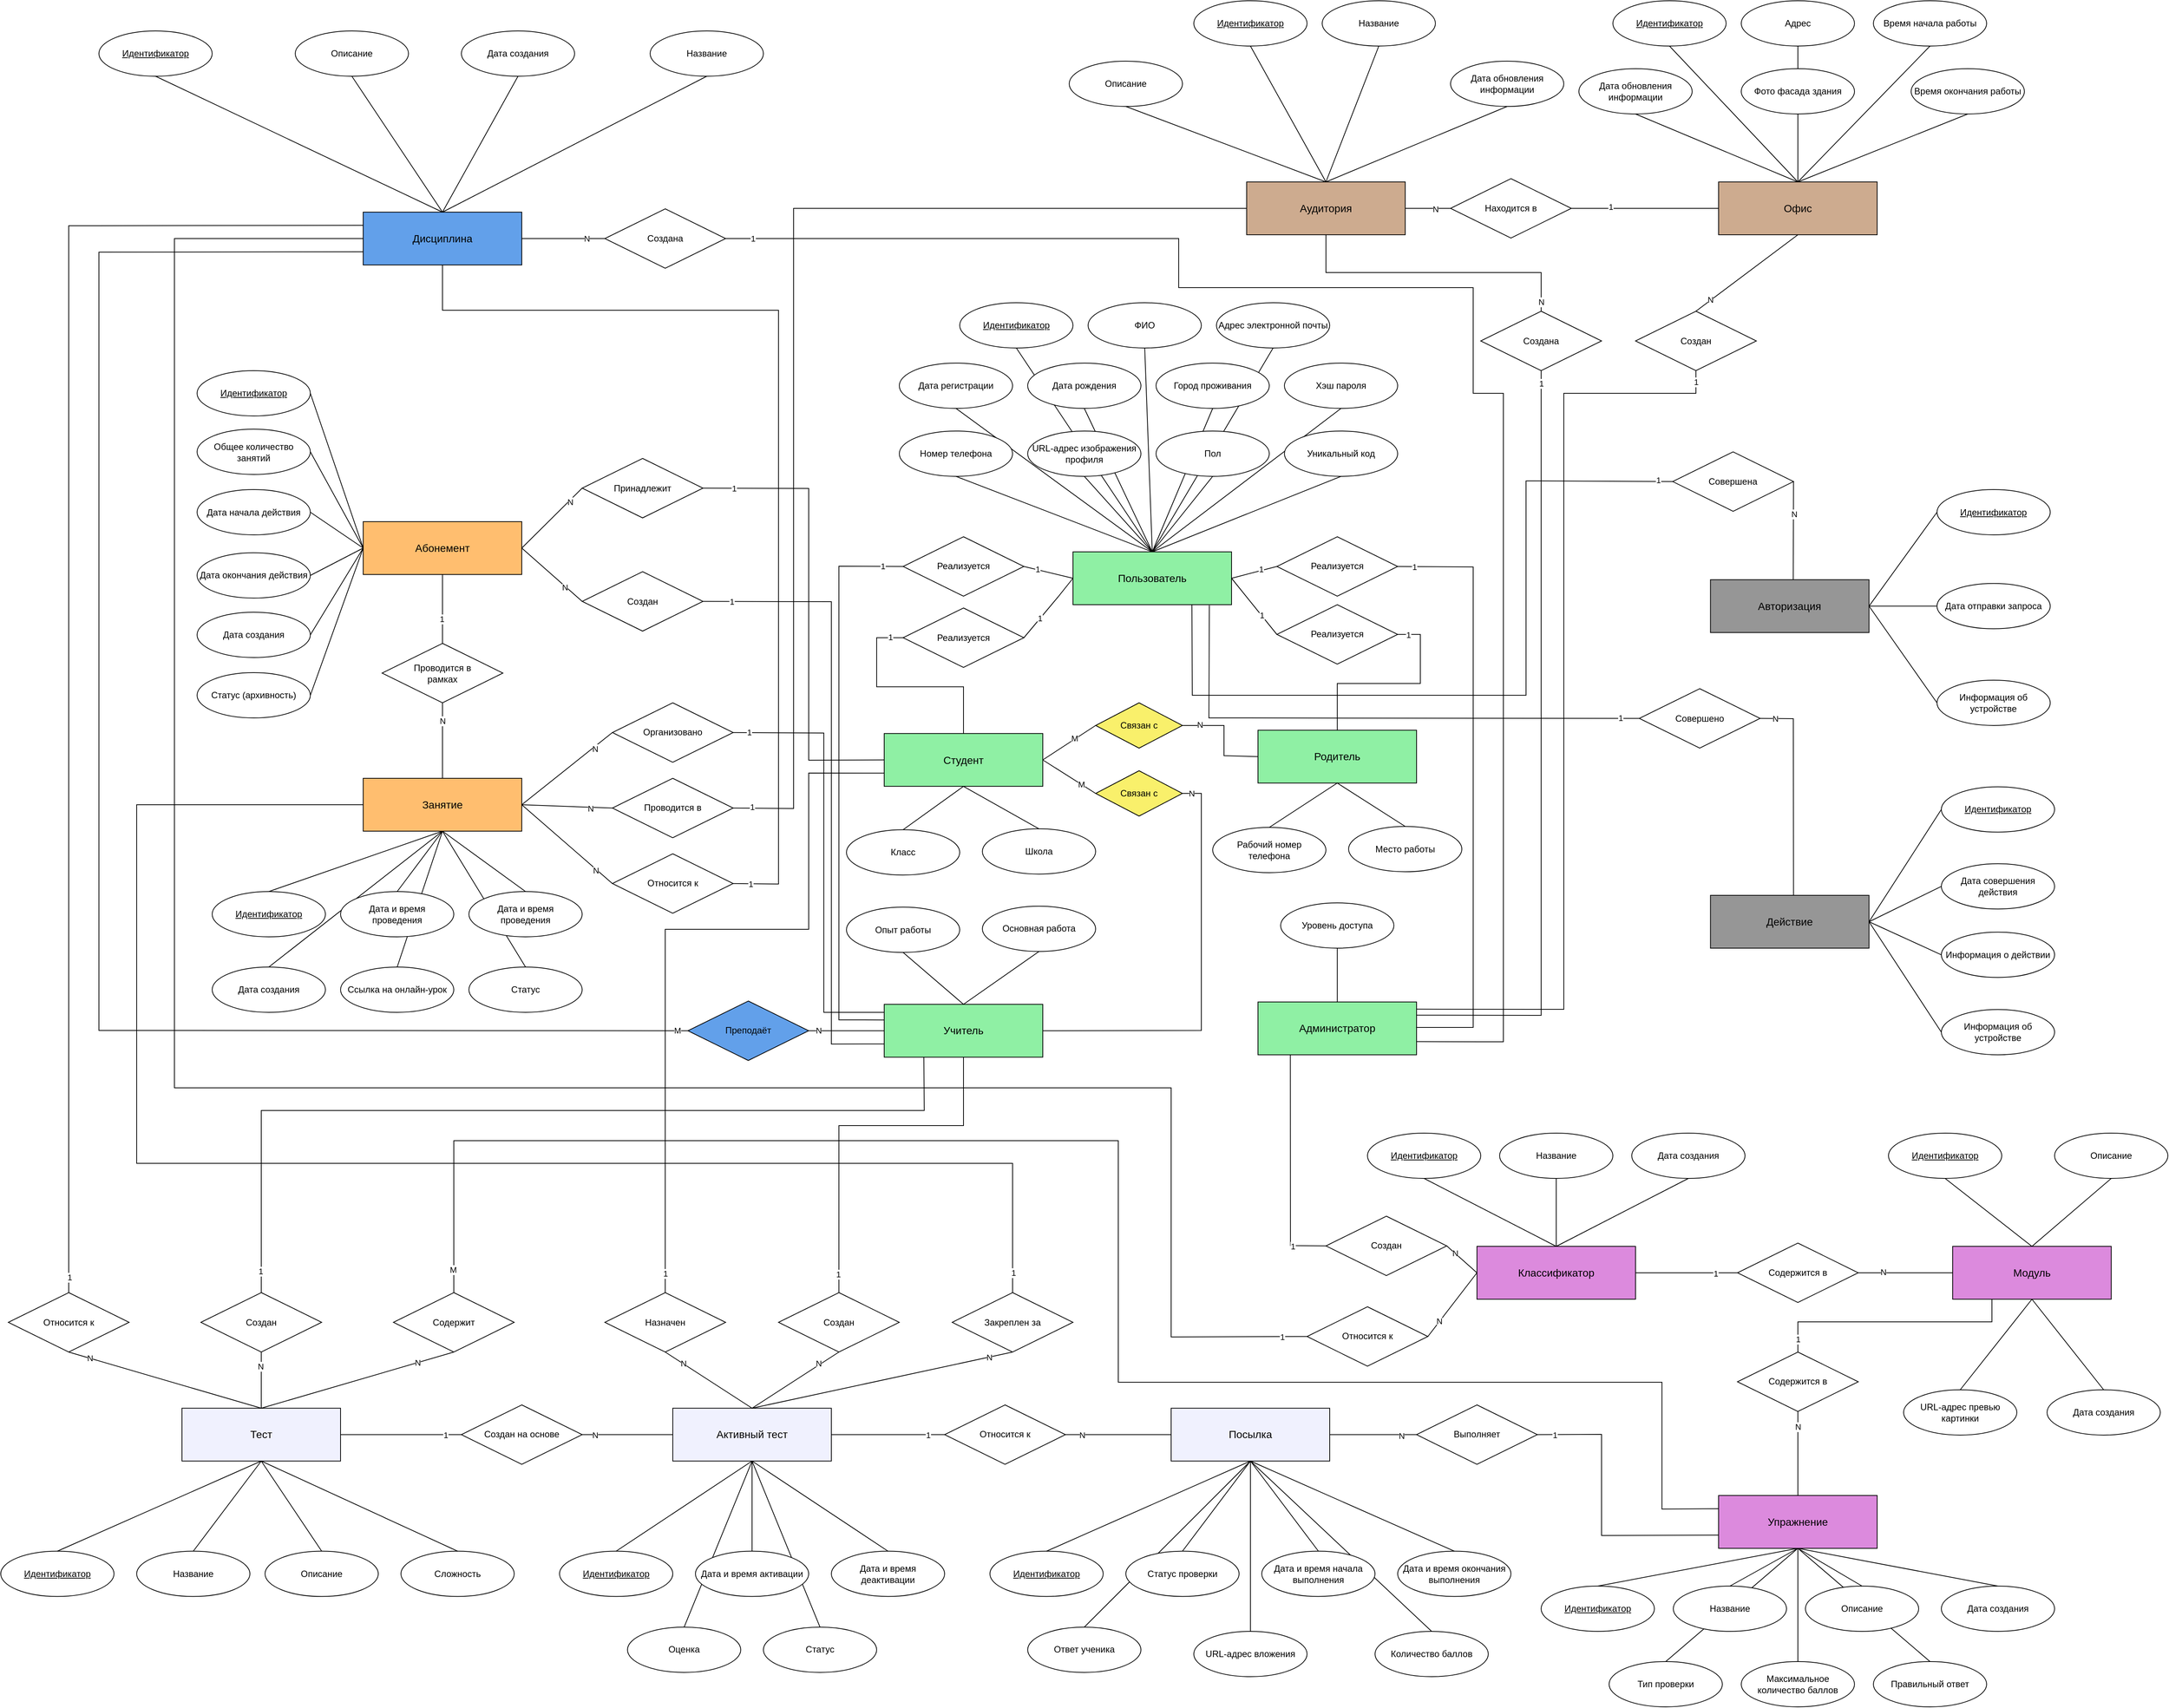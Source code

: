<mxfile version="26.2.13">
  <diagram name="Страница — 1" id="3_ujTeDfFtgkADofeDIR">
    <mxGraphModel dx="4080" dy="2229" grid="1" gridSize="10" guides="1" tooltips="1" connect="1" arrows="1" fold="1" page="1" pageScale="1" pageWidth="3346" pageHeight="3346" math="0" shadow="0">
      <root>
        <mxCell id="0" />
        <mxCell id="1" parent="0" />
        <mxCell id="up0TFMQs5BsDaaJxj0Fa-376" value="" style="endArrow=none;html=1;rounded=0;exitX=0.5;exitY=0;exitDx=0;exitDy=0;entryX=0.5;entryY=1;entryDx=0;entryDy=0;" edge="1" parent="1" source="up0TFMQs5BsDaaJxj0Fa-369" target="up0TFMQs5BsDaaJxj0Fa-362">
          <mxGeometry width="50" height="50" relative="1" as="geometry">
            <mxPoint x="1520" y="1950" as="sourcePoint" />
            <mxPoint x="1570" y="1900" as="targetPoint" />
          </mxGeometry>
        </mxCell>
        <mxCell id="up0TFMQs5BsDaaJxj0Fa-374" value="" style="endArrow=none;html=1;rounded=0;exitX=0.5;exitY=0;exitDx=0;exitDy=0;entryX=0.5;entryY=1;entryDx=0;entryDy=0;" edge="1" parent="1" source="up0TFMQs5BsDaaJxj0Fa-367" target="up0TFMQs5BsDaaJxj0Fa-362">
          <mxGeometry width="50" height="50" relative="1" as="geometry">
            <mxPoint x="1520" y="1950" as="sourcePoint" />
            <mxPoint x="1570" y="1900" as="targetPoint" />
          </mxGeometry>
        </mxCell>
        <mxCell id="up0TFMQs5BsDaaJxj0Fa-361" value="" style="endArrow=none;html=1;rounded=0;exitX=0.5;exitY=1;exitDx=0;exitDy=0;entryX=0.5;entryY=0;entryDx=0;entryDy=0;" edge="1" parent="1" source="up0TFMQs5BsDaaJxj0Fa-351" target="up0TFMQs5BsDaaJxj0Fa-355">
          <mxGeometry width="50" height="50" relative="1" as="geometry">
            <mxPoint x="1160" y="2004.38" as="sourcePoint" />
            <mxPoint x="1320" y="2034.38" as="targetPoint" />
          </mxGeometry>
        </mxCell>
        <mxCell id="up0TFMQs5BsDaaJxj0Fa-357" value="" style="endArrow=none;html=1;rounded=0;exitX=0.5;exitY=1;exitDx=0;exitDy=0;entryX=0.5;entryY=0;entryDx=0;entryDy=0;" edge="1" parent="1" source="up0TFMQs5BsDaaJxj0Fa-351" target="up0TFMQs5BsDaaJxj0Fa-356">
          <mxGeometry width="50" height="50" relative="1" as="geometry">
            <mxPoint x="1190" y="2064.38" as="sourcePoint" />
            <mxPoint x="1240" y="2014.38" as="targetPoint" />
          </mxGeometry>
        </mxCell>
        <mxCell id="up0TFMQs5BsDaaJxj0Fa-318" value="" style="endArrow=none;html=1;rounded=0;entryX=0.5;entryY=1;entryDx=0;entryDy=0;exitX=0.5;exitY=0;exitDx=0;exitDy=0;" edge="1" parent="1" source="up0TFMQs5BsDaaJxj0Fa-309" target="up0TFMQs5BsDaaJxj0Fa-302">
          <mxGeometry width="50" height="50" relative="1" as="geometry">
            <mxPoint x="2320" y="2060" as="sourcePoint" />
            <mxPoint x="2370" y="2010" as="targetPoint" />
          </mxGeometry>
        </mxCell>
        <mxCell id="up0TFMQs5BsDaaJxj0Fa-316" value="" style="endArrow=none;html=1;rounded=0;exitX=0.5;exitY=1;exitDx=0;exitDy=0;entryX=0.5;entryY=0;entryDx=0;entryDy=0;" edge="1" parent="1" source="up0TFMQs5BsDaaJxj0Fa-302" target="up0TFMQs5BsDaaJxj0Fa-307">
          <mxGeometry width="50" height="50" relative="1" as="geometry">
            <mxPoint x="2320" y="2060" as="sourcePoint" />
            <mxPoint x="2370" y="2010" as="targetPoint" />
          </mxGeometry>
        </mxCell>
        <mxCell id="up0TFMQs5BsDaaJxj0Fa-245" value="" style="endArrow=none;html=1;rounded=0;exitX=0.5;exitY=0;exitDx=0;exitDy=0;entryX=0.5;entryY=1;entryDx=0;entryDy=0;" edge="1" parent="1" source="up0TFMQs5BsDaaJxj0Fa-239" target="up0TFMQs5BsDaaJxj0Fa-241">
          <mxGeometry width="50" height="50" relative="1" as="geometry">
            <mxPoint x="660" y="310" as="sourcePoint" />
            <mxPoint x="1030" y="340" as="targetPoint" />
          </mxGeometry>
        </mxCell>
        <mxCell id="up0TFMQs5BsDaaJxj0Fa-244" value="" style="endArrow=none;html=1;rounded=0;exitX=0.5;exitY=0;exitDx=0;exitDy=0;entryX=0.5;entryY=1;entryDx=0;entryDy=0;" edge="1" parent="1" source="up0TFMQs5BsDaaJxj0Fa-239" target="up0TFMQs5BsDaaJxj0Fa-240">
          <mxGeometry width="50" height="50" relative="1" as="geometry">
            <mxPoint x="980" y="390" as="sourcePoint" />
            <mxPoint x="1030" y="340" as="targetPoint" />
          </mxGeometry>
        </mxCell>
        <mxCell id="up0TFMQs5BsDaaJxj0Fa-218" value="" style="endArrow=none;html=1;rounded=0;entryX=0.5;entryY=1;entryDx=0;entryDy=0;exitX=0.5;exitY=0;exitDx=0;exitDy=0;" edge="1" parent="1" source="up0TFMQs5BsDaaJxj0Fa-212" target="up0TFMQs5BsDaaJxj0Fa-214">
          <mxGeometry width="50" height="50" relative="1" as="geometry">
            <mxPoint x="1650" y="190" as="sourcePoint" />
            <mxPoint x="1700" y="140" as="targetPoint" />
          </mxGeometry>
        </mxCell>
        <mxCell id="up0TFMQs5BsDaaJxj0Fa-217" value="" style="endArrow=none;html=1;rounded=0;exitX=0.5;exitY=0;exitDx=0;exitDy=0;entryX=0.5;entryY=1;entryDx=0;entryDy=0;" edge="1" parent="1" source="up0TFMQs5BsDaaJxj0Fa-212" target="up0TFMQs5BsDaaJxj0Fa-213">
          <mxGeometry width="50" height="50" relative="1" as="geometry">
            <mxPoint x="1650" y="190" as="sourcePoint" />
            <mxPoint x="1700" y="140" as="targetPoint" />
          </mxGeometry>
        </mxCell>
        <mxCell id="up0TFMQs5BsDaaJxj0Fa-200" value="" style="endArrow=none;html=1;rounded=0;entryX=0.5;entryY=0;entryDx=0;entryDy=0;exitX=0.5;exitY=1;exitDx=0;exitDy=0;" edge="1" parent="1" source="up0TFMQs5BsDaaJxj0Fa-193" target="up0TFMQs5BsDaaJxj0Fa-191">
          <mxGeometry width="50" height="50" relative="1" as="geometry">
            <mxPoint x="2335" y="440" as="sourcePoint" />
            <mxPoint x="2385" y="390" as="targetPoint" />
          </mxGeometry>
        </mxCell>
        <mxCell id="up0TFMQs5BsDaaJxj0Fa-199" value="" style="endArrow=none;html=1;rounded=0;entryX=0.5;entryY=0;entryDx=0;entryDy=0;exitX=0.5;exitY=1;exitDx=0;exitDy=0;" edge="1" parent="1" source="up0TFMQs5BsDaaJxj0Fa-195" target="up0TFMQs5BsDaaJxj0Fa-191">
          <mxGeometry width="50" height="50" relative="1" as="geometry">
            <mxPoint x="2335" y="440" as="sourcePoint" />
            <mxPoint x="2385" y="390" as="targetPoint" />
          </mxGeometry>
        </mxCell>
        <mxCell id="up0TFMQs5BsDaaJxj0Fa-198" value="" style="endArrow=none;html=1;rounded=0;entryX=0.5;entryY=0;entryDx=0;entryDy=0;exitX=0.5;exitY=1;exitDx=0;exitDy=0;" edge="1" parent="1" source="up0TFMQs5BsDaaJxj0Fa-192" target="up0TFMQs5BsDaaJxj0Fa-191">
          <mxGeometry width="50" height="50" relative="1" as="geometry">
            <mxPoint x="2335" y="440" as="sourcePoint" />
            <mxPoint x="2385" y="390" as="targetPoint" />
          </mxGeometry>
        </mxCell>
        <mxCell id="up0TFMQs5BsDaaJxj0Fa-172" value="" style="endArrow=none;html=1;rounded=0;exitX=0.5;exitY=1;exitDx=0;exitDy=0;entryX=0.5;entryY=0;entryDx=0;entryDy=0;" edge="1" parent="1" source="up0TFMQs5BsDaaJxj0Fa-162" target="up0TFMQs5BsDaaJxj0Fa-167">
          <mxGeometry width="50" height="50" relative="1" as="geometry">
            <mxPoint x="820" y="1160" as="sourcePoint" />
            <mxPoint x="870" y="1110" as="targetPoint" />
          </mxGeometry>
        </mxCell>
        <mxCell id="up0TFMQs5BsDaaJxj0Fa-173" value="" style="endArrow=none;html=1;rounded=0;exitX=0.5;exitY=1;exitDx=0;exitDy=0;entryX=0.5;entryY=0;entryDx=0;entryDy=0;" edge="1" parent="1" source="up0TFMQs5BsDaaJxj0Fa-162" target="up0TFMQs5BsDaaJxj0Fa-168">
          <mxGeometry width="50" height="50" relative="1" as="geometry">
            <mxPoint x="820" y="1160" as="sourcePoint" />
            <mxPoint x="870" y="1110" as="targetPoint" />
          </mxGeometry>
        </mxCell>
        <mxCell id="up0TFMQs5BsDaaJxj0Fa-174" value="" style="endArrow=none;html=1;rounded=0;exitX=0.5;exitY=1;exitDx=0;exitDy=0;entryX=0.5;entryY=0;entryDx=0;entryDy=0;" edge="1" parent="1" source="up0TFMQs5BsDaaJxj0Fa-162" target="up0TFMQs5BsDaaJxj0Fa-166">
          <mxGeometry width="50" height="50" relative="1" as="geometry">
            <mxPoint x="820" y="1160" as="sourcePoint" />
            <mxPoint x="870" y="1110" as="targetPoint" />
          </mxGeometry>
        </mxCell>
        <mxCell id="up0TFMQs5BsDaaJxj0Fa-22" value="" style="endArrow=none;html=1;rounded=0;entryX=0.5;entryY=1;entryDx=0;entryDy=0;exitX=0.5;exitY=0;exitDx=0;exitDy=0;" edge="1" parent="1" source="up0TFMQs5BsDaaJxj0Fa-1" target="up0TFMQs5BsDaaJxj0Fa-12">
          <mxGeometry width="50" height="50" relative="1" as="geometry">
            <mxPoint x="1570" y="760" as="sourcePoint" />
            <mxPoint x="1620" y="710" as="targetPoint" />
          </mxGeometry>
        </mxCell>
        <mxCell id="up0TFMQs5BsDaaJxj0Fa-21" value="" style="endArrow=none;html=1;rounded=0;entryX=0.5;entryY=1;entryDx=0;entryDy=0;exitX=0.5;exitY=0;exitDx=0;exitDy=0;" edge="1" parent="1" source="up0TFMQs5BsDaaJxj0Fa-1" target="up0TFMQs5BsDaaJxj0Fa-6">
          <mxGeometry width="50" height="50" relative="1" as="geometry">
            <mxPoint x="1570" y="760" as="sourcePoint" />
            <mxPoint x="1620" y="710" as="targetPoint" />
          </mxGeometry>
        </mxCell>
        <mxCell id="up0TFMQs5BsDaaJxj0Fa-20" value="" style="endArrow=none;html=1;rounded=0;entryX=0.5;entryY=1;entryDx=0;entryDy=0;exitX=0.5;exitY=0;exitDx=0;exitDy=0;" edge="1" parent="1" source="up0TFMQs5BsDaaJxj0Fa-1" target="up0TFMQs5BsDaaJxj0Fa-9">
          <mxGeometry width="50" height="50" relative="1" as="geometry">
            <mxPoint x="1570" y="760" as="sourcePoint" />
            <mxPoint x="1620" y="710" as="targetPoint" />
          </mxGeometry>
        </mxCell>
        <mxCell id="up0TFMQs5BsDaaJxj0Fa-19" value="" style="endArrow=none;html=1;rounded=0;entryX=0.5;entryY=1;entryDx=0;entryDy=0;exitX=0.5;exitY=0;exitDx=0;exitDy=0;" edge="1" parent="1" source="up0TFMQs5BsDaaJxj0Fa-1" target="up0TFMQs5BsDaaJxj0Fa-8">
          <mxGeometry width="50" height="50" relative="1" as="geometry">
            <mxPoint x="1570" y="760" as="sourcePoint" />
            <mxPoint x="1620" y="710" as="targetPoint" />
          </mxGeometry>
        </mxCell>
        <mxCell id="up0TFMQs5BsDaaJxj0Fa-18" value="" style="endArrow=none;html=1;rounded=0;entryX=0.5;entryY=1;entryDx=0;entryDy=0;exitX=0.5;exitY=0;exitDx=0;exitDy=0;" edge="1" parent="1" source="up0TFMQs5BsDaaJxj0Fa-1" target="up0TFMQs5BsDaaJxj0Fa-7">
          <mxGeometry width="50" height="50" relative="1" as="geometry">
            <mxPoint x="1570" y="760" as="sourcePoint" />
            <mxPoint x="1620" y="710" as="targetPoint" />
          </mxGeometry>
        </mxCell>
        <mxCell id="up0TFMQs5BsDaaJxj0Fa-17" value="" style="endArrow=none;html=1;rounded=0;entryX=0.5;entryY=1;entryDx=0;entryDy=0;exitX=0.5;exitY=0;exitDx=0;exitDy=0;" edge="1" parent="1" source="up0TFMQs5BsDaaJxj0Fa-1" target="up0TFMQs5BsDaaJxj0Fa-4">
          <mxGeometry width="50" height="50" relative="1" as="geometry">
            <mxPoint x="1570" y="760" as="sourcePoint" />
            <mxPoint x="1620" y="710" as="targetPoint" />
          </mxGeometry>
        </mxCell>
        <mxCell id="up0TFMQs5BsDaaJxj0Fa-15" value="" style="endArrow=none;html=1;rounded=0;entryX=0.5;entryY=1;entryDx=0;entryDy=0;exitX=0.5;exitY=0;exitDx=0;exitDy=0;" edge="1" parent="1" source="up0TFMQs5BsDaaJxj0Fa-1" target="up0TFMQs5BsDaaJxj0Fa-2">
          <mxGeometry width="50" height="50" relative="1" as="geometry">
            <mxPoint x="1570" y="760" as="sourcePoint" />
            <mxPoint x="1620" y="710" as="targetPoint" />
          </mxGeometry>
        </mxCell>
        <mxCell id="up0TFMQs5BsDaaJxj0Fa-1" value="&lt;font style=&quot;font-size: 14px;&quot;&gt;Пользователь&lt;/font&gt;" style="rounded=0;whiteSpace=wrap;html=1;fillColor=#8FF0A4;" vertex="1" parent="1">
          <mxGeometry x="1500" y="780" width="210" height="70" as="geometry" />
        </mxCell>
        <mxCell id="up0TFMQs5BsDaaJxj0Fa-2" value="&lt;u&gt;Идентификатор&lt;/u&gt;" style="ellipse;whiteSpace=wrap;html=1;" vertex="1" parent="1">
          <mxGeometry x="1350" y="450" width="150" height="60" as="geometry" />
        </mxCell>
        <mxCell id="up0TFMQs5BsDaaJxj0Fa-3" value="ФИО" style="ellipse;whiteSpace=wrap;html=1;" vertex="1" parent="1">
          <mxGeometry x="1520" y="450" width="150" height="60" as="geometry" />
        </mxCell>
        <mxCell id="up0TFMQs5BsDaaJxj0Fa-4" value="Адрес электронной почты" style="ellipse;whiteSpace=wrap;html=1;" vertex="1" parent="1">
          <mxGeometry x="1690" y="450" width="150" height="60" as="geometry" />
        </mxCell>
        <mxCell id="up0TFMQs5BsDaaJxj0Fa-6" value="Хэш пароля" style="ellipse;whiteSpace=wrap;html=1;" vertex="1" parent="1">
          <mxGeometry x="1780" y="530" width="150" height="60" as="geometry" />
        </mxCell>
        <mxCell id="up0TFMQs5BsDaaJxj0Fa-7" value="Дата регистрации" style="ellipse;whiteSpace=wrap;html=1;" vertex="1" parent="1">
          <mxGeometry x="1270" y="530" width="150" height="60" as="geometry" />
        </mxCell>
        <mxCell id="up0TFMQs5BsDaaJxj0Fa-8" value="Дата рождения" style="ellipse;whiteSpace=wrap;html=1;" vertex="1" parent="1">
          <mxGeometry x="1440" y="530" width="150" height="60" as="geometry" />
        </mxCell>
        <mxCell id="up0TFMQs5BsDaaJxj0Fa-9" value="Город проживания" style="ellipse;whiteSpace=wrap;html=1;" vertex="1" parent="1">
          <mxGeometry x="1610" y="530" width="150" height="60" as="geometry" />
        </mxCell>
        <mxCell id="up0TFMQs5BsDaaJxj0Fa-11" value="Пол" style="ellipse;whiteSpace=wrap;html=1;" vertex="1" parent="1">
          <mxGeometry x="1610" y="620" width="150" height="60" as="geometry" />
        </mxCell>
        <mxCell id="up0TFMQs5BsDaaJxj0Fa-12" value="Номер телефона" style="ellipse;whiteSpace=wrap;html=1;" vertex="1" parent="1">
          <mxGeometry x="1270" y="620" width="150" height="60" as="geometry" />
        </mxCell>
        <mxCell id="up0TFMQs5BsDaaJxj0Fa-13" value="URL-адрес изображения профиля" style="ellipse;whiteSpace=wrap;html=1;" vertex="1" parent="1">
          <mxGeometry x="1440" y="620" width="150" height="60" as="geometry" />
        </mxCell>
        <mxCell id="up0TFMQs5BsDaaJxj0Fa-14" value="Уникальный код" style="ellipse;whiteSpace=wrap;html=1;" vertex="1" parent="1">
          <mxGeometry x="1780" y="620" width="150" height="60" as="geometry" />
        </mxCell>
        <mxCell id="up0TFMQs5BsDaaJxj0Fa-16" value="" style="endArrow=none;html=1;rounded=0;entryX=0.5;entryY=1;entryDx=0;entryDy=0;exitX=0.5;exitY=0;exitDx=0;exitDy=0;" edge="1" parent="1" source="up0TFMQs5BsDaaJxj0Fa-1" target="up0TFMQs5BsDaaJxj0Fa-3">
          <mxGeometry width="50" height="50" relative="1" as="geometry">
            <mxPoint x="1570" y="760" as="sourcePoint" />
            <mxPoint x="1620" y="710" as="targetPoint" />
          </mxGeometry>
        </mxCell>
        <mxCell id="up0TFMQs5BsDaaJxj0Fa-23" value="" style="endArrow=none;html=1;rounded=0;entryX=0.5;entryY=1;entryDx=0;entryDy=0;exitX=0.5;exitY=0;exitDx=0;exitDy=0;" edge="1" parent="1" source="up0TFMQs5BsDaaJxj0Fa-1" target="up0TFMQs5BsDaaJxj0Fa-13">
          <mxGeometry width="50" height="50" relative="1" as="geometry">
            <mxPoint x="1570" y="760" as="sourcePoint" />
            <mxPoint x="1620" y="710" as="targetPoint" />
          </mxGeometry>
        </mxCell>
        <mxCell id="up0TFMQs5BsDaaJxj0Fa-24" value="" style="endArrow=none;html=1;rounded=0;entryX=0.5;entryY=1;entryDx=0;entryDy=0;exitX=0.5;exitY=0;exitDx=0;exitDy=0;" edge="1" parent="1" source="up0TFMQs5BsDaaJxj0Fa-1" target="up0TFMQs5BsDaaJxj0Fa-11">
          <mxGeometry width="50" height="50" relative="1" as="geometry">
            <mxPoint x="1570" y="760" as="sourcePoint" />
            <mxPoint x="1620" y="710" as="targetPoint" />
          </mxGeometry>
        </mxCell>
        <mxCell id="up0TFMQs5BsDaaJxj0Fa-25" value="" style="endArrow=none;html=1;rounded=0;entryX=0.5;entryY=1;entryDx=0;entryDy=0;exitX=0.5;exitY=0;exitDx=0;exitDy=0;" edge="1" parent="1" source="up0TFMQs5BsDaaJxj0Fa-1" target="up0TFMQs5BsDaaJxj0Fa-14">
          <mxGeometry width="50" height="50" relative="1" as="geometry">
            <mxPoint x="1570" y="760" as="sourcePoint" />
            <mxPoint x="1620" y="710" as="targetPoint" />
          </mxGeometry>
        </mxCell>
        <mxCell id="up0TFMQs5BsDaaJxj0Fa-74" value="&lt;span style=&quot;font-size: 14px;&quot;&gt;Абонемент&lt;/span&gt;" style="rounded=0;whiteSpace=wrap;html=1;fillColor=#FFBE6F;" vertex="1" parent="1">
          <mxGeometry x="560" y="740" width="210" height="70" as="geometry" />
        </mxCell>
        <mxCell id="up0TFMQs5BsDaaJxj0Fa-75" value="&lt;u&gt;Идентификатор&lt;/u&gt;" style="ellipse;whiteSpace=wrap;html=1;" vertex="1" parent="1">
          <mxGeometry x="340" y="540" width="150" height="60" as="geometry" />
        </mxCell>
        <mxCell id="up0TFMQs5BsDaaJxj0Fa-76" value="Общее количество занятий" style="ellipse;whiteSpace=wrap;html=1;" vertex="1" parent="1">
          <mxGeometry x="340" y="617.5" width="150" height="60" as="geometry" />
        </mxCell>
        <mxCell id="up0TFMQs5BsDaaJxj0Fa-77" value="Дата начала действия" style="ellipse;whiteSpace=wrap;html=1;" vertex="1" parent="1">
          <mxGeometry x="340" y="697.5" width="150" height="60" as="geometry" />
        </mxCell>
        <mxCell id="up0TFMQs5BsDaaJxj0Fa-78" value="Дата окончания действия" style="ellipse;whiteSpace=wrap;html=1;" vertex="1" parent="1">
          <mxGeometry x="340" y="781.25" width="150" height="60" as="geometry" />
        </mxCell>
        <mxCell id="up0TFMQs5BsDaaJxj0Fa-79" value="Дата создания" style="ellipse;whiteSpace=wrap;html=1;" vertex="1" parent="1">
          <mxGeometry x="340" y="860" width="150" height="60" as="geometry" />
        </mxCell>
        <mxCell id="up0TFMQs5BsDaaJxj0Fa-80" value="Статус (архивность)" style="ellipse;whiteSpace=wrap;html=1;" vertex="1" parent="1">
          <mxGeometry x="340" y="940" width="150" height="60" as="geometry" />
        </mxCell>
        <mxCell id="up0TFMQs5BsDaaJxj0Fa-81" value="" style="endArrow=none;html=1;rounded=0;entryX=1;entryY=0.5;entryDx=0;entryDy=0;exitX=0;exitY=0.5;exitDx=0;exitDy=0;" edge="1" parent="1" source="up0TFMQs5BsDaaJxj0Fa-74" target="up0TFMQs5BsDaaJxj0Fa-75">
          <mxGeometry width="50" height="50" relative="1" as="geometry">
            <mxPoint x="680" y="840" as="sourcePoint" />
            <mxPoint x="730" y="790" as="targetPoint" />
          </mxGeometry>
        </mxCell>
        <mxCell id="up0TFMQs5BsDaaJxj0Fa-82" value="" style="endArrow=none;html=1;rounded=0;entryX=1;entryY=0.5;entryDx=0;entryDy=0;exitX=0;exitY=0.5;exitDx=0;exitDy=0;" edge="1" parent="1" source="up0TFMQs5BsDaaJxj0Fa-74" target="up0TFMQs5BsDaaJxj0Fa-76">
          <mxGeometry width="50" height="50" relative="1" as="geometry">
            <mxPoint x="680" y="840" as="sourcePoint" />
            <mxPoint x="730" y="790" as="targetPoint" />
          </mxGeometry>
        </mxCell>
        <mxCell id="up0TFMQs5BsDaaJxj0Fa-83" value="" style="endArrow=none;html=1;rounded=0;entryX=1;entryY=0.5;entryDx=0;entryDy=0;exitX=0;exitY=0.5;exitDx=0;exitDy=0;" edge="1" parent="1" source="up0TFMQs5BsDaaJxj0Fa-74" target="up0TFMQs5BsDaaJxj0Fa-77">
          <mxGeometry width="50" height="50" relative="1" as="geometry">
            <mxPoint x="680" y="840" as="sourcePoint" />
            <mxPoint x="730" y="790" as="targetPoint" />
          </mxGeometry>
        </mxCell>
        <mxCell id="up0TFMQs5BsDaaJxj0Fa-84" value="" style="endArrow=none;html=1;rounded=0;entryX=1;entryY=0.5;entryDx=0;entryDy=0;exitX=0;exitY=0.5;exitDx=0;exitDy=0;" edge="1" parent="1" source="up0TFMQs5BsDaaJxj0Fa-74" target="up0TFMQs5BsDaaJxj0Fa-78">
          <mxGeometry width="50" height="50" relative="1" as="geometry">
            <mxPoint x="680" y="840" as="sourcePoint" />
            <mxPoint x="730" y="790" as="targetPoint" />
          </mxGeometry>
        </mxCell>
        <mxCell id="up0TFMQs5BsDaaJxj0Fa-85" value="" style="endArrow=none;html=1;rounded=0;exitX=1;exitY=0.5;exitDx=0;exitDy=0;entryX=0;entryY=0.5;entryDx=0;entryDy=0;" edge="1" parent="1" source="up0TFMQs5BsDaaJxj0Fa-79" target="up0TFMQs5BsDaaJxj0Fa-74">
          <mxGeometry width="50" height="50" relative="1" as="geometry">
            <mxPoint x="680" y="840" as="sourcePoint" />
            <mxPoint x="730" y="790" as="targetPoint" />
          </mxGeometry>
        </mxCell>
        <mxCell id="up0TFMQs5BsDaaJxj0Fa-86" value="" style="endArrow=none;html=1;rounded=0;exitX=1;exitY=0.5;exitDx=0;exitDy=0;entryX=0;entryY=0.5;entryDx=0;entryDy=0;" edge="1" parent="1" source="up0TFMQs5BsDaaJxj0Fa-80" target="up0TFMQs5BsDaaJxj0Fa-74">
          <mxGeometry width="50" height="50" relative="1" as="geometry">
            <mxPoint x="680" y="840" as="sourcePoint" />
            <mxPoint x="730" y="790" as="targetPoint" />
          </mxGeometry>
        </mxCell>
        <mxCell id="up0TFMQs5BsDaaJxj0Fa-93" value="&lt;span style=&quot;font-size: 14px;&quot;&gt;Студент&lt;/span&gt;" style="rounded=0;whiteSpace=wrap;html=1;fillColor=#8FF0A4;" vertex="1" parent="1">
          <mxGeometry x="1250" y="1020.63" width="210" height="70" as="geometry" />
        </mxCell>
        <mxCell id="up0TFMQs5BsDaaJxj0Fa-94" value="&lt;span style=&quot;font-size: 14px;&quot;&gt;Учитель&lt;/span&gt;" style="rounded=0;whiteSpace=wrap;html=1;fillColor=#8FF0A4;" vertex="1" parent="1">
          <mxGeometry x="1250" y="1379.38" width="210" height="70" as="geometry" />
        </mxCell>
        <mxCell id="up0TFMQs5BsDaaJxj0Fa-95" value="&lt;span style=&quot;font-size: 14px;&quot;&gt;Родитель&lt;/span&gt;" style="rounded=0;whiteSpace=wrap;html=1;fillColor=#8FF0A4;" vertex="1" parent="1">
          <mxGeometry x="1745" y="1016.26" width="210" height="70" as="geometry" />
        </mxCell>
        <mxCell id="up0TFMQs5BsDaaJxj0Fa-96" value="&lt;span style=&quot;font-size: 14px;&quot;&gt;Администратор&lt;/span&gt;" style="rounded=0;whiteSpace=wrap;html=1;fillColor=#8FF0A4;" vertex="1" parent="1">
          <mxGeometry x="1745" y="1376.26" width="210" height="70" as="geometry" />
        </mxCell>
        <mxCell id="up0TFMQs5BsDaaJxj0Fa-97" value="Класс" style="ellipse;whiteSpace=wrap;html=1;" vertex="1" parent="1">
          <mxGeometry x="1200" y="1148.13" width="150" height="60" as="geometry" />
        </mxCell>
        <mxCell id="up0TFMQs5BsDaaJxj0Fa-98" value="Школа" style="ellipse;whiteSpace=wrap;html=1;" vertex="1" parent="1">
          <mxGeometry x="1380" y="1146.88" width="150" height="60" as="geometry" />
        </mxCell>
        <mxCell id="up0TFMQs5BsDaaJxj0Fa-99" value="Опыт работы" style="ellipse;whiteSpace=wrap;html=1;" vertex="1" parent="1">
          <mxGeometry x="1200" y="1250.63" width="150" height="60" as="geometry" />
        </mxCell>
        <mxCell id="up0TFMQs5BsDaaJxj0Fa-100" value="Основная работа" style="ellipse;whiteSpace=wrap;html=1;" vertex="1" parent="1">
          <mxGeometry x="1380" y="1249.38" width="150" height="60" as="geometry" />
        </mxCell>
        <mxCell id="up0TFMQs5BsDaaJxj0Fa-105" value="Рабочий номер&lt;div&gt;телефона&lt;/div&gt;" style="ellipse;whiteSpace=wrap;html=1;" vertex="1" parent="1">
          <mxGeometry x="1685" y="1145.01" width="150" height="60" as="geometry" />
        </mxCell>
        <mxCell id="up0TFMQs5BsDaaJxj0Fa-106" value="Место работы" style="ellipse;whiteSpace=wrap;html=1;" vertex="1" parent="1">
          <mxGeometry x="1865" y="1143.76" width="150" height="60" as="geometry" />
        </mxCell>
        <mxCell id="up0TFMQs5BsDaaJxj0Fa-107" value="Уровень доступа" style="ellipse;whiteSpace=wrap;html=1;" vertex="1" parent="1">
          <mxGeometry x="1775" y="1245.01" width="150" height="60" as="geometry" />
        </mxCell>
        <mxCell id="up0TFMQs5BsDaaJxj0Fa-109" value="" style="endArrow=none;html=1;rounded=0;entryX=0.5;entryY=1;entryDx=0;entryDy=0;exitX=0.5;exitY=0;exitDx=0;exitDy=0;" edge="1" parent="1" source="up0TFMQs5BsDaaJxj0Fa-97" target="up0TFMQs5BsDaaJxj0Fa-93">
          <mxGeometry width="50" height="50" relative="1" as="geometry">
            <mxPoint x="1550" y="1240.63" as="sourcePoint" />
            <mxPoint x="1600" y="1190.63" as="targetPoint" />
          </mxGeometry>
        </mxCell>
        <mxCell id="up0TFMQs5BsDaaJxj0Fa-110" value="" style="endArrow=none;html=1;rounded=0;entryX=0.5;entryY=1;entryDx=0;entryDy=0;exitX=0.5;exitY=0;exitDx=0;exitDy=0;" edge="1" parent="1" source="up0TFMQs5BsDaaJxj0Fa-98" target="up0TFMQs5BsDaaJxj0Fa-93">
          <mxGeometry width="50" height="50" relative="1" as="geometry">
            <mxPoint x="1550" y="1240.63" as="sourcePoint" />
            <mxPoint x="1600" y="1190.63" as="targetPoint" />
          </mxGeometry>
        </mxCell>
        <mxCell id="up0TFMQs5BsDaaJxj0Fa-111" value="" style="endArrow=none;html=1;rounded=0;exitX=0.5;exitY=1;exitDx=0;exitDy=0;entryX=0.5;entryY=0;entryDx=0;entryDy=0;" edge="1" parent="1" source="up0TFMQs5BsDaaJxj0Fa-99" target="up0TFMQs5BsDaaJxj0Fa-94">
          <mxGeometry width="50" height="50" relative="1" as="geometry">
            <mxPoint x="1550" y="1240.63" as="sourcePoint" />
            <mxPoint x="1600" y="1190.63" as="targetPoint" />
          </mxGeometry>
        </mxCell>
        <mxCell id="up0TFMQs5BsDaaJxj0Fa-112" value="" style="endArrow=none;html=1;rounded=0;exitX=0.5;exitY=1;exitDx=0;exitDy=0;entryX=0.5;entryY=0;entryDx=0;entryDy=0;" edge="1" parent="1" source="up0TFMQs5BsDaaJxj0Fa-100" target="up0TFMQs5BsDaaJxj0Fa-94">
          <mxGeometry width="50" height="50" relative="1" as="geometry">
            <mxPoint x="1550" y="1240.63" as="sourcePoint" />
            <mxPoint x="1600" y="1190.63" as="targetPoint" />
          </mxGeometry>
        </mxCell>
        <mxCell id="up0TFMQs5BsDaaJxj0Fa-113" value="" style="endArrow=none;html=1;rounded=0;entryX=0.5;entryY=1;entryDx=0;entryDy=0;exitX=0.5;exitY=0;exitDx=0;exitDy=0;" edge="1" parent="1" source="up0TFMQs5BsDaaJxj0Fa-105" target="up0TFMQs5BsDaaJxj0Fa-95">
          <mxGeometry width="50" height="50" relative="1" as="geometry">
            <mxPoint x="1615" y="1136.26" as="sourcePoint" />
            <mxPoint x="1665" y="1086.26" as="targetPoint" />
          </mxGeometry>
        </mxCell>
        <mxCell id="up0TFMQs5BsDaaJxj0Fa-114" value="" style="endArrow=none;html=1;rounded=0;entryX=0.5;entryY=1;entryDx=0;entryDy=0;exitX=0.5;exitY=0;exitDx=0;exitDy=0;" edge="1" parent="1" source="up0TFMQs5BsDaaJxj0Fa-106" target="up0TFMQs5BsDaaJxj0Fa-95">
          <mxGeometry width="50" height="50" relative="1" as="geometry">
            <mxPoint x="1615" y="1136.26" as="sourcePoint" />
            <mxPoint x="1665" y="1086.26" as="targetPoint" />
          </mxGeometry>
        </mxCell>
        <mxCell id="up0TFMQs5BsDaaJxj0Fa-115" value="" style="endArrow=none;html=1;rounded=0;exitX=0.5;exitY=0;exitDx=0;exitDy=0;entryX=0.5;entryY=1;entryDx=0;entryDy=0;" edge="1" parent="1" source="up0TFMQs5BsDaaJxj0Fa-96" target="up0TFMQs5BsDaaJxj0Fa-107">
          <mxGeometry width="50" height="50" relative="1" as="geometry">
            <mxPoint x="1615" y="1136.26" as="sourcePoint" />
            <mxPoint x="1665" y="1086.26" as="targetPoint" />
          </mxGeometry>
        </mxCell>
        <mxCell id="up0TFMQs5BsDaaJxj0Fa-116" value="Реализуется" style="rhombus;whiteSpace=wrap;html=1;" vertex="1" parent="1">
          <mxGeometry x="1275" y="854.37" width="160" height="78.75" as="geometry" />
        </mxCell>
        <mxCell id="up0TFMQs5BsDaaJxj0Fa-117" value="Реализуется" style="rhombus;whiteSpace=wrap;html=1;" vertex="1" parent="1">
          <mxGeometry x="1770" y="850" width="160" height="78.75" as="geometry" />
        </mxCell>
        <mxCell id="up0TFMQs5BsDaaJxj0Fa-118" value="" style="endArrow=none;html=1;rounded=0;exitX=0.5;exitY=0;exitDx=0;exitDy=0;entryX=0;entryY=0.5;entryDx=0;entryDy=0;" edge="1" parent="1" source="up0TFMQs5BsDaaJxj0Fa-93" target="up0TFMQs5BsDaaJxj0Fa-116">
          <mxGeometry width="50" height="50" relative="1" as="geometry">
            <mxPoint x="1640" y="1108.75" as="sourcePoint" />
            <mxPoint x="1690" y="1058.75" as="targetPoint" />
            <Array as="points">
              <mxPoint x="1355" y="958.75" />
              <mxPoint x="1240" y="958.75" />
              <mxPoint x="1240" y="893.75" />
            </Array>
          </mxGeometry>
        </mxCell>
        <mxCell id="up0TFMQs5BsDaaJxj0Fa-131" value="1" style="edgeLabel;html=1;align=center;verticalAlign=middle;resizable=0;points=[];" vertex="1" connectable="0" parent="up0TFMQs5BsDaaJxj0Fa-118">
          <mxGeometry x="0.878" y="1" relative="1" as="geometry">
            <mxPoint as="offset" />
          </mxGeometry>
        </mxCell>
        <mxCell id="up0TFMQs5BsDaaJxj0Fa-119" value="" style="endArrow=none;html=1;rounded=0;entryX=0.5;entryY=0;entryDx=0;entryDy=0;exitX=1;exitY=0.5;exitDx=0;exitDy=0;" edge="1" parent="1" source="up0TFMQs5BsDaaJxj0Fa-117" target="up0TFMQs5BsDaaJxj0Fa-95">
          <mxGeometry width="50" height="50" relative="1" as="geometry">
            <mxPoint x="1640" y="1104.38" as="sourcePoint" />
            <mxPoint x="1690" y="1054.38" as="targetPoint" />
            <Array as="points">
              <mxPoint x="1960" y="889.38" />
              <mxPoint x="1960" y="954.38" />
              <mxPoint x="1850" y="954.38" />
            </Array>
          </mxGeometry>
        </mxCell>
        <mxCell id="up0TFMQs5BsDaaJxj0Fa-135" value="1" style="edgeLabel;html=1;align=center;verticalAlign=middle;resizable=0;points=[];" vertex="1" connectable="0" parent="up0TFMQs5BsDaaJxj0Fa-119">
          <mxGeometry x="-0.898" relative="1" as="geometry">
            <mxPoint as="offset" />
          </mxGeometry>
        </mxCell>
        <mxCell id="up0TFMQs5BsDaaJxj0Fa-120" value="" style="endArrow=none;html=1;rounded=0;entryX=1;entryY=0.5;entryDx=0;entryDy=0;exitX=0;exitY=0.5;exitDx=0;exitDy=0;" edge="1" parent="1" source="up0TFMQs5BsDaaJxj0Fa-1" target="up0TFMQs5BsDaaJxj0Fa-116">
          <mxGeometry width="50" height="50" relative="1" as="geometry">
            <mxPoint x="1500" y="893.75" as="sourcePoint" />
            <mxPoint x="1690" y="1358.75" as="targetPoint" />
            <Array as="points">
              <mxPoint x="1480" y="840" />
            </Array>
          </mxGeometry>
        </mxCell>
        <mxCell id="up0TFMQs5BsDaaJxj0Fa-129" value="1" style="edgeLabel;html=1;align=center;verticalAlign=middle;resizable=0;points=[];" vertex="1" connectable="0" parent="up0TFMQs5BsDaaJxj0Fa-120">
          <mxGeometry x="0.344" y="-1" relative="1" as="geometry">
            <mxPoint as="offset" />
          </mxGeometry>
        </mxCell>
        <mxCell id="up0TFMQs5BsDaaJxj0Fa-121" value="" style="endArrow=none;html=1;rounded=0;entryX=1;entryY=0.5;entryDx=0;entryDy=0;exitX=0;exitY=0.5;exitDx=0;exitDy=0;" edge="1" parent="1" source="up0TFMQs5BsDaaJxj0Fa-117" target="up0TFMQs5BsDaaJxj0Fa-1">
          <mxGeometry width="50" height="50" relative="1" as="geometry">
            <mxPoint x="1640" y="1064.38" as="sourcePoint" />
            <mxPoint x="1710" y="889.38" as="targetPoint" />
          </mxGeometry>
        </mxCell>
        <mxCell id="up0TFMQs5BsDaaJxj0Fa-133" value="1" style="edgeLabel;html=1;align=center;verticalAlign=middle;resizable=0;points=[];" vertex="1" connectable="0" parent="up0TFMQs5BsDaaJxj0Fa-121">
          <mxGeometry x="-0.325" relative="1" as="geometry">
            <mxPoint as="offset" />
          </mxGeometry>
        </mxCell>
        <mxCell id="up0TFMQs5BsDaaJxj0Fa-122" value="Реализуется" style="rhombus;whiteSpace=wrap;html=1;" vertex="1" parent="1">
          <mxGeometry x="1275" y="760" width="160" height="78.75" as="geometry" />
        </mxCell>
        <mxCell id="up0TFMQs5BsDaaJxj0Fa-123" value="Реализуется" style="rhombus;whiteSpace=wrap;html=1;" vertex="1" parent="1">
          <mxGeometry x="1770" y="760" width="160" height="78.75" as="geometry" />
        </mxCell>
        <mxCell id="up0TFMQs5BsDaaJxj0Fa-124" value="" style="endArrow=none;html=1;rounded=0;exitX=-0.002;exitY=0.296;exitDx=0;exitDy=0;entryX=0;entryY=0.5;entryDx=0;entryDy=0;exitPerimeter=0;" edge="1" parent="1" source="up0TFMQs5BsDaaJxj0Fa-94" target="up0TFMQs5BsDaaJxj0Fa-122">
          <mxGeometry width="50" height="50" relative="1" as="geometry">
            <mxPoint x="1640" y="1240" as="sourcePoint" />
            <mxPoint x="1690" y="1190" as="targetPoint" />
            <Array as="points">
              <mxPoint x="1190" y="1400" />
              <mxPoint x="1190" y="799" />
            </Array>
          </mxGeometry>
        </mxCell>
        <mxCell id="up0TFMQs5BsDaaJxj0Fa-130" value="1" style="edgeLabel;html=1;align=center;verticalAlign=middle;resizable=0;points=[];" vertex="1" connectable="0" parent="up0TFMQs5BsDaaJxj0Fa-124">
          <mxGeometry x="0.926" y="1" relative="1" as="geometry">
            <mxPoint as="offset" />
          </mxGeometry>
        </mxCell>
        <mxCell id="up0TFMQs5BsDaaJxj0Fa-125" value="" style="endArrow=none;html=1;rounded=0;exitX=1;exitY=0.5;exitDx=0;exitDy=0;entryX=0;entryY=0.5;entryDx=0;entryDy=0;" edge="1" parent="1" source="up0TFMQs5BsDaaJxj0Fa-122" target="up0TFMQs5BsDaaJxj0Fa-1">
          <mxGeometry width="50" height="50" relative="1" as="geometry">
            <mxPoint x="1640" y="950" as="sourcePoint" />
            <mxPoint x="1690" y="900" as="targetPoint" />
          </mxGeometry>
        </mxCell>
        <mxCell id="up0TFMQs5BsDaaJxj0Fa-128" value="1" style="edgeLabel;html=1;align=center;verticalAlign=middle;resizable=0;points=[];" vertex="1" connectable="0" parent="up0TFMQs5BsDaaJxj0Fa-125">
          <mxGeometry x="-0.451" y="1" relative="1" as="geometry">
            <mxPoint as="offset" />
          </mxGeometry>
        </mxCell>
        <mxCell id="up0TFMQs5BsDaaJxj0Fa-126" value="" style="endArrow=none;html=1;rounded=0;entryX=0;entryY=0.5;entryDx=0;entryDy=0;exitX=1;exitY=0.5;exitDx=0;exitDy=0;" edge="1" parent="1" source="up0TFMQs5BsDaaJxj0Fa-1" target="up0TFMQs5BsDaaJxj0Fa-123">
          <mxGeometry width="50" height="50" relative="1" as="geometry">
            <mxPoint x="1640" y="1150" as="sourcePoint" />
            <mxPoint x="1690" y="1100" as="targetPoint" />
          </mxGeometry>
        </mxCell>
        <mxCell id="up0TFMQs5BsDaaJxj0Fa-132" value="1" style="edgeLabel;html=1;align=center;verticalAlign=middle;resizable=0;points=[];" vertex="1" connectable="0" parent="up0TFMQs5BsDaaJxj0Fa-126">
          <mxGeometry x="0.308" y="2" relative="1" as="geometry">
            <mxPoint as="offset" />
          </mxGeometry>
        </mxCell>
        <mxCell id="up0TFMQs5BsDaaJxj0Fa-127" value="" style="endArrow=none;html=1;rounded=0;entryX=0.997;entryY=0.482;entryDx=0;entryDy=0;exitX=1;exitY=0.5;exitDx=0;exitDy=0;entryPerimeter=0;" edge="1" parent="1" source="up0TFMQs5BsDaaJxj0Fa-123" target="up0TFMQs5BsDaaJxj0Fa-96">
          <mxGeometry width="50" height="50" relative="1" as="geometry">
            <mxPoint x="1640" y="1150" as="sourcePoint" />
            <mxPoint x="1690" y="1100" as="targetPoint" />
            <Array as="points">
              <mxPoint x="2030" y="800" />
              <mxPoint x="2030" y="1410" />
            </Array>
          </mxGeometry>
        </mxCell>
        <mxCell id="up0TFMQs5BsDaaJxj0Fa-134" value="1" style="edgeLabel;html=1;align=center;verticalAlign=middle;resizable=0;points=[];" vertex="1" connectable="0" parent="up0TFMQs5BsDaaJxj0Fa-127">
          <mxGeometry x="-0.945" relative="1" as="geometry">
            <mxPoint as="offset" />
          </mxGeometry>
        </mxCell>
        <mxCell id="up0TFMQs5BsDaaJxj0Fa-141" value="Связан&lt;span style=&quot;background-color: transparent; color: light-dark(rgb(0, 0, 0), rgb(255, 255, 255));&quot;&gt;&amp;nbsp;с&lt;/span&gt;" style="rhombus;whiteSpace=wrap;html=1;fillColor=#F9F06B;" vertex="1" parent="1">
          <mxGeometry x="1530" y="1070" width="115" height="60" as="geometry" />
        </mxCell>
        <mxCell id="up0TFMQs5BsDaaJxj0Fa-142" value="Связан&lt;span style=&quot;background-color: transparent; color: light-dark(rgb(0, 0, 0), rgb(255, 255, 255));&quot;&gt;&amp;nbsp;с&lt;/span&gt;" style="rhombus;whiteSpace=wrap;html=1;fillColor=#F9F06B;" vertex="1" parent="1">
          <mxGeometry x="1530" y="980" width="115" height="60" as="geometry" />
        </mxCell>
        <mxCell id="up0TFMQs5BsDaaJxj0Fa-143" value="" style="endArrow=none;html=1;rounded=0;exitX=1;exitY=0.5;exitDx=0;exitDy=0;entryX=0;entryY=0.5;entryDx=0;entryDy=0;" edge="1" parent="1" source="up0TFMQs5BsDaaJxj0Fa-93" target="up0TFMQs5BsDaaJxj0Fa-142">
          <mxGeometry width="50" height="50" relative="1" as="geometry">
            <mxPoint x="1810" y="1140" as="sourcePoint" />
            <mxPoint x="1860" y="1090" as="targetPoint" />
          </mxGeometry>
        </mxCell>
        <mxCell id="up0TFMQs5BsDaaJxj0Fa-147" value="M" style="edgeLabel;html=1;align=center;verticalAlign=middle;resizable=0;points=[];" vertex="1" connectable="0" parent="up0TFMQs5BsDaaJxj0Fa-143">
          <mxGeometry x="0.219" y="1" relative="1" as="geometry">
            <mxPoint as="offset" />
          </mxGeometry>
        </mxCell>
        <mxCell id="up0TFMQs5BsDaaJxj0Fa-144" value="" style="endArrow=none;html=1;rounded=0;exitX=1;exitY=0.5;exitDx=0;exitDy=0;entryX=0;entryY=0.5;entryDx=0;entryDy=0;" edge="1" parent="1" source="up0TFMQs5BsDaaJxj0Fa-93" target="up0TFMQs5BsDaaJxj0Fa-141">
          <mxGeometry width="50" height="50" relative="1" as="geometry">
            <mxPoint x="1810" y="1140" as="sourcePoint" />
            <mxPoint x="1860" y="1090" as="targetPoint" />
          </mxGeometry>
        </mxCell>
        <mxCell id="up0TFMQs5BsDaaJxj0Fa-148" value="M" style="edgeLabel;html=1;align=center;verticalAlign=middle;resizable=0;points=[];" vertex="1" connectable="0" parent="up0TFMQs5BsDaaJxj0Fa-144">
          <mxGeometry x="0.446" relative="1" as="geometry">
            <mxPoint as="offset" />
          </mxGeometry>
        </mxCell>
        <mxCell id="up0TFMQs5BsDaaJxj0Fa-145" value="" style="endArrow=none;html=1;rounded=0;exitX=1;exitY=0.5;exitDx=0;exitDy=0;entryX=0;entryY=0.5;entryDx=0;entryDy=0;" edge="1" parent="1" source="up0TFMQs5BsDaaJxj0Fa-142" target="up0TFMQs5BsDaaJxj0Fa-95">
          <mxGeometry width="50" height="50" relative="1" as="geometry">
            <mxPoint x="1810" y="1140" as="sourcePoint" />
            <mxPoint x="1860" y="1090" as="targetPoint" />
            <Array as="points">
              <mxPoint x="1700" y="1010" />
              <mxPoint x="1700" y="1050" />
            </Array>
          </mxGeometry>
        </mxCell>
        <mxCell id="up0TFMQs5BsDaaJxj0Fa-149" value="N" style="edgeLabel;html=1;align=center;verticalAlign=middle;resizable=0;points=[];" vertex="1" connectable="0" parent="up0TFMQs5BsDaaJxj0Fa-145">
          <mxGeometry x="-0.675" y="1" relative="1" as="geometry">
            <mxPoint as="offset" />
          </mxGeometry>
        </mxCell>
        <mxCell id="up0TFMQs5BsDaaJxj0Fa-146" value="" style="endArrow=none;html=1;rounded=0;exitX=1;exitY=0.5;exitDx=0;exitDy=0;entryX=1;entryY=0.5;entryDx=0;entryDy=0;" edge="1" parent="1" source="up0TFMQs5BsDaaJxj0Fa-141" target="up0TFMQs5BsDaaJxj0Fa-94">
          <mxGeometry width="50" height="50" relative="1" as="geometry">
            <mxPoint x="1840" y="1300" as="sourcePoint" />
            <mxPoint x="1890" y="1250" as="targetPoint" />
            <Array as="points">
              <mxPoint x="1670" y="1100" />
              <mxPoint x="1670" y="1414" />
            </Array>
          </mxGeometry>
        </mxCell>
        <mxCell id="up0TFMQs5BsDaaJxj0Fa-150" value="N" style="edgeLabel;html=1;align=center;verticalAlign=middle;resizable=0;points=[];" vertex="1" connectable="0" parent="up0TFMQs5BsDaaJxj0Fa-146">
          <mxGeometry x="-0.957" relative="1" as="geometry">
            <mxPoint as="offset" />
          </mxGeometry>
        </mxCell>
        <mxCell id="up0TFMQs5BsDaaJxj0Fa-151" value="Принадлежи&lt;span style=&quot;background-color: transparent; color: light-dark(rgb(0, 0, 0), rgb(255, 255, 255));&quot;&gt;т&lt;/span&gt;" style="rhombus;whiteSpace=wrap;html=1;" vertex="1" parent="1">
          <mxGeometry x="850" y="656.26" width="160" height="78.75" as="geometry" />
        </mxCell>
        <mxCell id="up0TFMQs5BsDaaJxj0Fa-152" value="Создан" style="rhombus;whiteSpace=wrap;html=1;" vertex="1" parent="1">
          <mxGeometry x="850" y="806.26" width="160" height="78.75" as="geometry" />
        </mxCell>
        <mxCell id="up0TFMQs5BsDaaJxj0Fa-153" value="" style="endArrow=none;html=1;rounded=0;exitX=1;exitY=0.5;exitDx=0;exitDy=0;entryX=0;entryY=0.5;entryDx=0;entryDy=0;" edge="1" parent="1" source="up0TFMQs5BsDaaJxj0Fa-74" target="up0TFMQs5BsDaaJxj0Fa-151">
          <mxGeometry width="50" height="50" relative="1" as="geometry">
            <mxPoint x="890" y="810" as="sourcePoint" />
            <mxPoint x="940" y="760" as="targetPoint" />
          </mxGeometry>
        </mxCell>
        <mxCell id="up0TFMQs5BsDaaJxj0Fa-158" value="N" style="edgeLabel;html=1;align=center;verticalAlign=middle;resizable=0;points=[];" vertex="1" connectable="0" parent="up0TFMQs5BsDaaJxj0Fa-153">
          <mxGeometry x="0.569" y="-1" relative="1" as="geometry">
            <mxPoint as="offset" />
          </mxGeometry>
        </mxCell>
        <mxCell id="up0TFMQs5BsDaaJxj0Fa-154" value="" style="endArrow=none;html=1;rounded=0;entryX=1;entryY=0.5;entryDx=0;entryDy=0;exitX=0;exitY=0.5;exitDx=0;exitDy=0;" edge="1" parent="1" source="up0TFMQs5BsDaaJxj0Fa-93" target="up0TFMQs5BsDaaJxj0Fa-151">
          <mxGeometry width="50" height="50" relative="1" as="geometry">
            <mxPoint x="1030" y="1170" as="sourcePoint" />
            <mxPoint x="1080" y="1120" as="targetPoint" />
            <Array as="points">
              <mxPoint x="1150" y="1056" />
              <mxPoint x="1150" y="696" />
            </Array>
          </mxGeometry>
        </mxCell>
        <mxCell id="up0TFMQs5BsDaaJxj0Fa-160" value="1" style="edgeLabel;html=1;align=center;verticalAlign=middle;resizable=0;points=[];" vertex="1" connectable="0" parent="up0TFMQs5BsDaaJxj0Fa-154">
          <mxGeometry x="0.619" relative="1" as="geometry">
            <mxPoint x="-74" as="offset" />
          </mxGeometry>
        </mxCell>
        <mxCell id="up0TFMQs5BsDaaJxj0Fa-156" value="" style="endArrow=none;html=1;rounded=0;exitX=1;exitY=0.5;exitDx=0;exitDy=0;entryX=0;entryY=0.5;entryDx=0;entryDy=0;" edge="1" parent="1" source="up0TFMQs5BsDaaJxj0Fa-74" target="up0TFMQs5BsDaaJxj0Fa-152">
          <mxGeometry width="50" height="50" relative="1" as="geometry">
            <mxPoint x="890" y="810" as="sourcePoint" />
            <mxPoint x="940" y="760" as="targetPoint" />
          </mxGeometry>
        </mxCell>
        <mxCell id="up0TFMQs5BsDaaJxj0Fa-159" value="N" style="edgeLabel;html=1;align=center;verticalAlign=middle;resizable=0;points=[];" vertex="1" connectable="0" parent="up0TFMQs5BsDaaJxj0Fa-156">
          <mxGeometry x="0.437" y="-1" relative="1" as="geometry">
            <mxPoint as="offset" />
          </mxGeometry>
        </mxCell>
        <mxCell id="up0TFMQs5BsDaaJxj0Fa-157" value="" style="endArrow=none;html=1;rounded=0;exitX=1;exitY=0.5;exitDx=0;exitDy=0;entryX=0;entryY=0.75;entryDx=0;entryDy=0;" edge="1" parent="1" source="up0TFMQs5BsDaaJxj0Fa-152" target="up0TFMQs5BsDaaJxj0Fa-94">
          <mxGeometry width="50" height="50" relative="1" as="geometry">
            <mxPoint x="1030" y="1170" as="sourcePoint" />
            <mxPoint x="1180" y="1206" as="targetPoint" />
            <Array as="points">
              <mxPoint x="1180" y="846" />
              <mxPoint x="1180" y="1206" />
              <mxPoint x="1180" y="1432" />
            </Array>
          </mxGeometry>
        </mxCell>
        <mxCell id="up0TFMQs5BsDaaJxj0Fa-161" value="1" style="edgeLabel;html=1;align=center;verticalAlign=middle;resizable=0;points=[];" vertex="1" connectable="0" parent="up0TFMQs5BsDaaJxj0Fa-157">
          <mxGeometry x="-0.909" relative="1" as="geometry">
            <mxPoint as="offset" />
          </mxGeometry>
        </mxCell>
        <mxCell id="up0TFMQs5BsDaaJxj0Fa-162" value="&lt;span style=&quot;font-size: 14px;&quot;&gt;Занятие&lt;/span&gt;" style="rounded=0;whiteSpace=wrap;html=1;fillColor=#FFBE6F;" vertex="1" parent="1">
          <mxGeometry x="560" y="1080" width="210" height="70" as="geometry" />
        </mxCell>
        <mxCell id="up0TFMQs5BsDaaJxj0Fa-163" value="&lt;u&gt;Идентификатор&lt;/u&gt;" style="ellipse;whiteSpace=wrap;html=1;" vertex="1" parent="1">
          <mxGeometry x="360" y="1230" width="150" height="60" as="geometry" />
        </mxCell>
        <mxCell id="up0TFMQs5BsDaaJxj0Fa-164" value="Дата и время&lt;div&gt;проведения&lt;/div&gt;" style="ellipse;whiteSpace=wrap;html=1;" vertex="1" parent="1">
          <mxGeometry x="530" y="1230" width="150" height="60" as="geometry" />
        </mxCell>
        <mxCell id="up0TFMQs5BsDaaJxj0Fa-165" value="Дата и время&lt;div&gt;проведения&lt;/div&gt;" style="ellipse;whiteSpace=wrap;html=1;" vertex="1" parent="1">
          <mxGeometry x="700" y="1230" width="150" height="60" as="geometry" />
        </mxCell>
        <mxCell id="up0TFMQs5BsDaaJxj0Fa-166" value="Статус" style="ellipse;whiteSpace=wrap;html=1;" vertex="1" parent="1">
          <mxGeometry x="700" y="1330" width="150" height="60" as="geometry" />
        </mxCell>
        <mxCell id="up0TFMQs5BsDaaJxj0Fa-167" value="Дата создания" style="ellipse;whiteSpace=wrap;html=1;" vertex="1" parent="1">
          <mxGeometry x="360" y="1330" width="150" height="60" as="geometry" />
        </mxCell>
        <mxCell id="up0TFMQs5BsDaaJxj0Fa-168" value="Ссылка на онлайн-урок" style="ellipse;whiteSpace=wrap;html=1;" vertex="1" parent="1">
          <mxGeometry x="530" y="1330" width="150" height="60" as="geometry" />
        </mxCell>
        <mxCell id="up0TFMQs5BsDaaJxj0Fa-169" value="" style="endArrow=none;html=1;rounded=0;exitX=0.5;exitY=1;exitDx=0;exitDy=0;entryX=0.5;entryY=0;entryDx=0;entryDy=0;" edge="1" parent="1" source="up0TFMQs5BsDaaJxj0Fa-162" target="up0TFMQs5BsDaaJxj0Fa-163">
          <mxGeometry width="50" height="50" relative="1" as="geometry">
            <mxPoint x="820" y="1200" as="sourcePoint" />
            <mxPoint x="870" y="1150" as="targetPoint" />
          </mxGeometry>
        </mxCell>
        <mxCell id="up0TFMQs5BsDaaJxj0Fa-170" value="" style="endArrow=none;html=1;rounded=0;exitX=0.5;exitY=1;exitDx=0;exitDy=0;entryX=0.5;entryY=0;entryDx=0;entryDy=0;" edge="1" parent="1" source="up0TFMQs5BsDaaJxj0Fa-162" target="up0TFMQs5BsDaaJxj0Fa-164">
          <mxGeometry width="50" height="50" relative="1" as="geometry">
            <mxPoint x="820" y="1160" as="sourcePoint" />
            <mxPoint x="870" y="1110" as="targetPoint" />
          </mxGeometry>
        </mxCell>
        <mxCell id="up0TFMQs5BsDaaJxj0Fa-171" value="" style="endArrow=none;html=1;rounded=0;exitX=0.5;exitY=1;exitDx=0;exitDy=0;entryX=0.5;entryY=0;entryDx=0;entryDy=0;" edge="1" parent="1" source="up0TFMQs5BsDaaJxj0Fa-162" target="up0TFMQs5BsDaaJxj0Fa-165">
          <mxGeometry width="50" height="50" relative="1" as="geometry">
            <mxPoint x="820" y="1160" as="sourcePoint" />
            <mxPoint x="870" y="1110" as="targetPoint" />
          </mxGeometry>
        </mxCell>
        <mxCell id="up0TFMQs5BsDaaJxj0Fa-176" value="Проводится в&lt;div&gt;рамках&lt;/div&gt;" style="rhombus;whiteSpace=wrap;html=1;" vertex="1" parent="1">
          <mxGeometry x="585" y="901.25" width="160" height="78.75" as="geometry" />
        </mxCell>
        <mxCell id="up0TFMQs5BsDaaJxj0Fa-177" value="" style="endArrow=none;html=1;rounded=0;exitX=0.5;exitY=1;exitDx=0;exitDy=0;" edge="1" parent="1" source="up0TFMQs5BsDaaJxj0Fa-74" target="up0TFMQs5BsDaaJxj0Fa-176">
          <mxGeometry width="50" height="50" relative="1" as="geometry">
            <mxPoint x="1280" y="1000" as="sourcePoint" />
            <mxPoint x="1330" y="950" as="targetPoint" />
          </mxGeometry>
        </mxCell>
        <mxCell id="up0TFMQs5BsDaaJxj0Fa-180" value="1" style="edgeLabel;html=1;align=center;verticalAlign=middle;resizable=0;points=[];" vertex="1" connectable="0" parent="up0TFMQs5BsDaaJxj0Fa-177">
          <mxGeometry x="0.289" y="-1" relative="1" as="geometry">
            <mxPoint as="offset" />
          </mxGeometry>
        </mxCell>
        <mxCell id="up0TFMQs5BsDaaJxj0Fa-178" value="" style="endArrow=none;html=1;rounded=0;exitX=0.5;exitY=1;exitDx=0;exitDy=0;" edge="1" parent="1" source="up0TFMQs5BsDaaJxj0Fa-176" target="up0TFMQs5BsDaaJxj0Fa-162">
          <mxGeometry width="50" height="50" relative="1" as="geometry">
            <mxPoint x="1280" y="1000" as="sourcePoint" />
            <mxPoint x="1330" y="950" as="targetPoint" />
          </mxGeometry>
        </mxCell>
        <mxCell id="up0TFMQs5BsDaaJxj0Fa-179" value="N" style="edgeLabel;html=1;align=center;verticalAlign=middle;resizable=0;points=[];" vertex="1" connectable="0" parent="up0TFMQs5BsDaaJxj0Fa-178">
          <mxGeometry x="-0.52" relative="1" as="geometry">
            <mxPoint as="offset" />
          </mxGeometry>
        </mxCell>
        <mxCell id="up0TFMQs5BsDaaJxj0Fa-181" value="Организовано" style="rhombus;whiteSpace=wrap;html=1;" vertex="1" parent="1">
          <mxGeometry x="890" y="980" width="160" height="78.75" as="geometry" />
        </mxCell>
        <mxCell id="up0TFMQs5BsDaaJxj0Fa-182" value="Проводится в" style="rhombus;whiteSpace=wrap;html=1;" vertex="1" parent="1">
          <mxGeometry x="890" y="1080" width="160" height="78.75" as="geometry" />
        </mxCell>
        <mxCell id="up0TFMQs5BsDaaJxj0Fa-183" value="Относится к" style="rhombus;whiteSpace=wrap;html=1;" vertex="1" parent="1">
          <mxGeometry x="890" y="1180" width="160" height="78.75" as="geometry" />
        </mxCell>
        <mxCell id="up0TFMQs5BsDaaJxj0Fa-184" value="" style="endArrow=none;html=1;rounded=0;exitX=1;exitY=0.5;exitDx=0;exitDy=0;entryX=0;entryY=0.5;entryDx=0;entryDy=0;" edge="1" parent="1" source="up0TFMQs5BsDaaJxj0Fa-162" target="up0TFMQs5BsDaaJxj0Fa-181">
          <mxGeometry width="50" height="50" relative="1" as="geometry">
            <mxPoint x="940" y="1190" as="sourcePoint" />
            <mxPoint x="990" y="1140" as="targetPoint" />
          </mxGeometry>
        </mxCell>
        <mxCell id="up0TFMQs5BsDaaJxj0Fa-188" value="N" style="edgeLabel;html=1;align=center;verticalAlign=middle;resizable=0;points=[];" vertex="1" connectable="0" parent="up0TFMQs5BsDaaJxj0Fa-184">
          <mxGeometry x="0.589" y="-2" relative="1" as="geometry">
            <mxPoint as="offset" />
          </mxGeometry>
        </mxCell>
        <mxCell id="up0TFMQs5BsDaaJxj0Fa-185" value="" style="endArrow=none;html=1;rounded=0;exitX=1;exitY=0.5;exitDx=0;exitDy=0;entryX=0;entryY=0.5;entryDx=0;entryDy=0;" edge="1" parent="1" source="up0TFMQs5BsDaaJxj0Fa-162" target="up0TFMQs5BsDaaJxj0Fa-182">
          <mxGeometry width="50" height="50" relative="1" as="geometry">
            <mxPoint x="940" y="1190" as="sourcePoint" />
            <mxPoint x="990" y="1140" as="targetPoint" />
          </mxGeometry>
        </mxCell>
        <mxCell id="up0TFMQs5BsDaaJxj0Fa-237" value="N" style="edgeLabel;html=1;align=center;verticalAlign=middle;resizable=0;points=[];" vertex="1" connectable="0" parent="up0TFMQs5BsDaaJxj0Fa-185">
          <mxGeometry x="0.509" y="-1" relative="1" as="geometry">
            <mxPoint as="offset" />
          </mxGeometry>
        </mxCell>
        <mxCell id="up0TFMQs5BsDaaJxj0Fa-186" value="" style="endArrow=none;html=1;rounded=0;exitX=1;exitY=0.5;exitDx=0;exitDy=0;entryX=0;entryY=0.5;entryDx=0;entryDy=0;" edge="1" parent="1" source="up0TFMQs5BsDaaJxj0Fa-162" target="up0TFMQs5BsDaaJxj0Fa-183">
          <mxGeometry width="50" height="50" relative="1" as="geometry">
            <mxPoint x="940" y="1190" as="sourcePoint" />
            <mxPoint x="990" y="1140" as="targetPoint" />
          </mxGeometry>
        </mxCell>
        <mxCell id="up0TFMQs5BsDaaJxj0Fa-254" value="N" style="edgeLabel;html=1;align=center;verticalAlign=middle;resizable=0;points=[];" vertex="1" connectable="0" parent="up0TFMQs5BsDaaJxj0Fa-186">
          <mxGeometry x="0.646" y="-1" relative="1" as="geometry">
            <mxPoint as="offset" />
          </mxGeometry>
        </mxCell>
        <mxCell id="up0TFMQs5BsDaaJxj0Fa-187" value="" style="endArrow=none;html=1;rounded=0;exitX=1;exitY=0.5;exitDx=0;exitDy=0;" edge="1" parent="1" source="up0TFMQs5BsDaaJxj0Fa-181">
          <mxGeometry width="50" height="50" relative="1" as="geometry">
            <mxPoint x="1140" y="1220" as="sourcePoint" />
            <mxPoint x="1250" y="1390" as="targetPoint" />
            <Array as="points">
              <mxPoint x="1170" y="1020" />
              <mxPoint x="1170" y="1390" />
            </Array>
          </mxGeometry>
        </mxCell>
        <mxCell id="up0TFMQs5BsDaaJxj0Fa-190" value="1" style="edgeLabel;html=1;align=center;verticalAlign=middle;resizable=0;points=[];" vertex="1" connectable="0" parent="up0TFMQs5BsDaaJxj0Fa-187">
          <mxGeometry x="-0.926" y="1" relative="1" as="geometry">
            <mxPoint as="offset" />
          </mxGeometry>
        </mxCell>
        <mxCell id="up0TFMQs5BsDaaJxj0Fa-191" value="&lt;span style=&quot;font-size: 14px;&quot;&gt;Офис&lt;/span&gt;" style="rounded=0;whiteSpace=wrap;html=1;fillColor=#CDAB8F;" vertex="1" parent="1">
          <mxGeometry x="2355" y="290" width="210" height="70" as="geometry" />
        </mxCell>
        <mxCell id="up0TFMQs5BsDaaJxj0Fa-192" value="&lt;u&gt;Идентификатор&lt;/u&gt;" style="ellipse;whiteSpace=wrap;html=1;" vertex="1" parent="1">
          <mxGeometry x="2215" y="50" width="150" height="60" as="geometry" />
        </mxCell>
        <mxCell id="up0TFMQs5BsDaaJxj0Fa-193" value="Время начала работы" style="ellipse;whiteSpace=wrap;html=1;" vertex="1" parent="1">
          <mxGeometry x="2560" y="50" width="150" height="60" as="geometry" />
        </mxCell>
        <mxCell id="up0TFMQs5BsDaaJxj0Fa-194" value="Время окончания работы" style="ellipse;whiteSpace=wrap;html=1;" vertex="1" parent="1">
          <mxGeometry x="2610" y="140" width="150" height="60" as="geometry" />
        </mxCell>
        <mxCell id="up0TFMQs5BsDaaJxj0Fa-195" value="Адрес" style="ellipse;whiteSpace=wrap;html=1;" vertex="1" parent="1">
          <mxGeometry x="2385" y="50" width="150" height="60" as="geometry" />
        </mxCell>
        <mxCell id="up0TFMQs5BsDaaJxj0Fa-196" value="Фото фасада здания" style="ellipse;whiteSpace=wrap;html=1;" vertex="1" parent="1">
          <mxGeometry x="2385" y="140" width="150" height="60" as="geometry" />
        </mxCell>
        <mxCell id="up0TFMQs5BsDaaJxj0Fa-197" value="Дата обновления&lt;div&gt;информации&lt;/div&gt;" style="ellipse;whiteSpace=wrap;html=1;" vertex="1" parent="1">
          <mxGeometry x="2170" y="140" width="150" height="60" as="geometry" />
        </mxCell>
        <mxCell id="up0TFMQs5BsDaaJxj0Fa-201" value="" style="endArrow=none;html=1;rounded=0;entryX=0.5;entryY=0;entryDx=0;entryDy=0;exitX=0.5;exitY=1;exitDx=0;exitDy=0;" edge="1" parent="1" source="up0TFMQs5BsDaaJxj0Fa-197" target="up0TFMQs5BsDaaJxj0Fa-191">
          <mxGeometry width="50" height="50" relative="1" as="geometry">
            <mxPoint x="2335" y="440" as="sourcePoint" />
            <mxPoint x="2385" y="390" as="targetPoint" />
          </mxGeometry>
        </mxCell>
        <mxCell id="up0TFMQs5BsDaaJxj0Fa-202" value="" style="endArrow=none;html=1;rounded=0;entryX=0.5;entryY=0;entryDx=0;entryDy=0;exitX=0.5;exitY=1;exitDx=0;exitDy=0;" edge="1" parent="1" source="up0TFMQs5BsDaaJxj0Fa-194" target="up0TFMQs5BsDaaJxj0Fa-191">
          <mxGeometry width="50" height="50" relative="1" as="geometry">
            <mxPoint x="2335" y="440" as="sourcePoint" />
            <mxPoint x="2385" y="390" as="targetPoint" />
          </mxGeometry>
        </mxCell>
        <mxCell id="up0TFMQs5BsDaaJxj0Fa-203" value="" style="endArrow=none;html=1;rounded=0;entryX=0.5;entryY=1;entryDx=0;entryDy=0;exitX=0.5;exitY=0;exitDx=0;exitDy=0;" edge="1" parent="1" source="up0TFMQs5BsDaaJxj0Fa-191" target="up0TFMQs5BsDaaJxj0Fa-196">
          <mxGeometry width="50" height="50" relative="1" as="geometry">
            <mxPoint x="2335" y="440" as="sourcePoint" />
            <mxPoint x="2385" y="390" as="targetPoint" />
          </mxGeometry>
        </mxCell>
        <mxCell id="up0TFMQs5BsDaaJxj0Fa-212" value="&lt;span style=&quot;font-size: 14px;&quot;&gt;Аудитория&lt;/span&gt;" style="rounded=0;whiteSpace=wrap;html=1;fillColor=#CDAB8F;" vertex="1" parent="1">
          <mxGeometry x="1730" y="290" width="210" height="70" as="geometry" />
        </mxCell>
        <mxCell id="up0TFMQs5BsDaaJxj0Fa-213" value="&lt;u&gt;Идентификатор&lt;/u&gt;" style="ellipse;whiteSpace=wrap;html=1;" vertex="1" parent="1">
          <mxGeometry x="1660" y="50" width="150" height="60" as="geometry" />
        </mxCell>
        <mxCell id="up0TFMQs5BsDaaJxj0Fa-214" value="Название" style="ellipse;whiteSpace=wrap;html=1;" vertex="1" parent="1">
          <mxGeometry x="1830" y="50" width="150" height="60" as="geometry" />
        </mxCell>
        <mxCell id="up0TFMQs5BsDaaJxj0Fa-215" value="Описание" style="ellipse;whiteSpace=wrap;html=1;" vertex="1" parent="1">
          <mxGeometry x="1495" y="130" width="150" height="60" as="geometry" />
        </mxCell>
        <mxCell id="up0TFMQs5BsDaaJxj0Fa-216" value="Дата обновления информации" style="ellipse;whiteSpace=wrap;html=1;" vertex="1" parent="1">
          <mxGeometry x="2000" y="130" width="150" height="60" as="geometry" />
        </mxCell>
        <mxCell id="up0TFMQs5BsDaaJxj0Fa-219" value="" style="endArrow=none;html=1;rounded=0;entryX=0.5;entryY=1;entryDx=0;entryDy=0;exitX=0.5;exitY=0;exitDx=0;exitDy=0;" edge="1" parent="1" source="up0TFMQs5BsDaaJxj0Fa-212" target="up0TFMQs5BsDaaJxj0Fa-215">
          <mxGeometry width="50" height="50" relative="1" as="geometry">
            <mxPoint x="1840" y="250" as="sourcePoint" />
            <mxPoint x="1700" y="140" as="targetPoint" />
          </mxGeometry>
        </mxCell>
        <mxCell id="up0TFMQs5BsDaaJxj0Fa-220" value="" style="endArrow=none;html=1;rounded=0;entryX=0.5;entryY=1;entryDx=0;entryDy=0;exitX=0.5;exitY=0;exitDx=0;exitDy=0;" edge="1" parent="1" source="up0TFMQs5BsDaaJxj0Fa-212" target="up0TFMQs5BsDaaJxj0Fa-216">
          <mxGeometry width="50" height="50" relative="1" as="geometry">
            <mxPoint x="1650" y="190" as="sourcePoint" />
            <mxPoint x="1700" y="140" as="targetPoint" />
          </mxGeometry>
        </mxCell>
        <mxCell id="up0TFMQs5BsDaaJxj0Fa-221" value="Находится в" style="rhombus;whiteSpace=wrap;html=1;" vertex="1" parent="1">
          <mxGeometry x="2000" y="285.63" width="160" height="78.75" as="geometry" />
        </mxCell>
        <mxCell id="up0TFMQs5BsDaaJxj0Fa-222" value="" style="endArrow=none;html=1;rounded=0;exitX=1;exitY=0.5;exitDx=0;exitDy=0;entryX=0;entryY=0.5;entryDx=0;entryDy=0;" edge="1" parent="1" source="up0TFMQs5BsDaaJxj0Fa-212" target="up0TFMQs5BsDaaJxj0Fa-221">
          <mxGeometry width="50" height="50" relative="1" as="geometry">
            <mxPoint x="2090" y="350" as="sourcePoint" />
            <mxPoint x="2140" y="300" as="targetPoint" />
          </mxGeometry>
        </mxCell>
        <mxCell id="up0TFMQs5BsDaaJxj0Fa-224" value="N" style="edgeLabel;html=1;align=center;verticalAlign=middle;resizable=0;points=[];" vertex="1" connectable="0" parent="up0TFMQs5BsDaaJxj0Fa-222">
          <mxGeometry x="0.339" y="-1" relative="1" as="geometry">
            <mxPoint as="offset" />
          </mxGeometry>
        </mxCell>
        <mxCell id="up0TFMQs5BsDaaJxj0Fa-223" value="" style="endArrow=none;html=1;rounded=0;entryX=1;entryY=0.5;entryDx=0;entryDy=0;exitX=0;exitY=0.5;exitDx=0;exitDy=0;" edge="1" parent="1" source="up0TFMQs5BsDaaJxj0Fa-191" target="up0TFMQs5BsDaaJxj0Fa-221">
          <mxGeometry width="50" height="50" relative="1" as="geometry">
            <mxPoint x="2225" y="340" as="sourcePoint" />
            <mxPoint x="2295" y="315.005" as="targetPoint" />
          </mxGeometry>
        </mxCell>
        <mxCell id="up0TFMQs5BsDaaJxj0Fa-225" value="1" style="edgeLabel;html=1;align=center;verticalAlign=middle;resizable=0;points=[];" vertex="1" connectable="0" parent="up0TFMQs5BsDaaJxj0Fa-223">
          <mxGeometry x="0.472" y="-2" relative="1" as="geometry">
            <mxPoint as="offset" />
          </mxGeometry>
        </mxCell>
        <mxCell id="up0TFMQs5BsDaaJxj0Fa-226" value="Создан" style="rhombus;whiteSpace=wrap;html=1;" vertex="1" parent="1">
          <mxGeometry x="2245" y="461.25" width="160" height="78.75" as="geometry" />
        </mxCell>
        <mxCell id="up0TFMQs5BsDaaJxj0Fa-227" value="Создана" style="rhombus;whiteSpace=wrap;html=1;" vertex="1" parent="1">
          <mxGeometry x="2040" y="461.25" width="160" height="78.75" as="geometry" />
        </mxCell>
        <mxCell id="up0TFMQs5BsDaaJxj0Fa-228" value="" style="endArrow=none;html=1;rounded=0;entryX=0.5;entryY=0;entryDx=0;entryDy=0;exitX=0.5;exitY=1;exitDx=0;exitDy=0;" edge="1" parent="1" source="up0TFMQs5BsDaaJxj0Fa-191" target="up0TFMQs5BsDaaJxj0Fa-226">
          <mxGeometry width="50" height="50" relative="1" as="geometry">
            <mxPoint x="2090" y="600" as="sourcePoint" />
            <mxPoint x="2140" y="550" as="targetPoint" />
          </mxGeometry>
        </mxCell>
        <mxCell id="up0TFMQs5BsDaaJxj0Fa-234" value="N" style="edgeLabel;html=1;align=center;verticalAlign=middle;resizable=0;points=[];" vertex="1" connectable="0" parent="up0TFMQs5BsDaaJxj0Fa-228">
          <mxGeometry x="0.709" y="-1" relative="1" as="geometry">
            <mxPoint as="offset" />
          </mxGeometry>
        </mxCell>
        <mxCell id="up0TFMQs5BsDaaJxj0Fa-229" value="" style="endArrow=none;html=1;rounded=0;entryX=0.5;entryY=1;entryDx=0;entryDy=0;exitX=0.5;exitY=0;exitDx=0;exitDy=0;" edge="1" parent="1" source="up0TFMQs5BsDaaJxj0Fa-227" target="up0TFMQs5BsDaaJxj0Fa-212">
          <mxGeometry width="50" height="50" relative="1" as="geometry">
            <mxPoint x="2090" y="600" as="sourcePoint" />
            <mxPoint x="2140" y="550" as="targetPoint" />
            <Array as="points">
              <mxPoint x="2120" y="410" />
              <mxPoint x="1835" y="410" />
            </Array>
          </mxGeometry>
        </mxCell>
        <mxCell id="up0TFMQs5BsDaaJxj0Fa-232" value="N" style="edgeLabel;html=1;align=center;verticalAlign=middle;resizable=0;points=[];" vertex="1" connectable="0" parent="up0TFMQs5BsDaaJxj0Fa-229">
          <mxGeometry x="-0.936" relative="1" as="geometry">
            <mxPoint as="offset" />
          </mxGeometry>
        </mxCell>
        <mxCell id="up0TFMQs5BsDaaJxj0Fa-230" value="" style="endArrow=none;html=1;rounded=0;entryX=0.5;entryY=1;entryDx=0;entryDy=0;exitX=1;exitY=0.25;exitDx=0;exitDy=0;" edge="1" parent="1" source="up0TFMQs5BsDaaJxj0Fa-96" target="up0TFMQs5BsDaaJxj0Fa-227">
          <mxGeometry width="50" height="50" relative="1" as="geometry">
            <mxPoint x="2090" y="940" as="sourcePoint" />
            <mxPoint x="2140" y="890" as="targetPoint" />
            <Array as="points">
              <mxPoint x="2120" y="1394" />
            </Array>
          </mxGeometry>
        </mxCell>
        <mxCell id="up0TFMQs5BsDaaJxj0Fa-233" value="1" style="edgeLabel;html=1;align=center;verticalAlign=middle;resizable=0;points=[];" vertex="1" connectable="0" parent="up0TFMQs5BsDaaJxj0Fa-230">
          <mxGeometry x="0.968" relative="1" as="geometry">
            <mxPoint as="offset" />
          </mxGeometry>
        </mxCell>
        <mxCell id="up0TFMQs5BsDaaJxj0Fa-231" value="" style="endArrow=none;html=1;rounded=0;entryX=0.5;entryY=1;entryDx=0;entryDy=0;exitX=0.999;exitY=0.136;exitDx=0;exitDy=0;exitPerimeter=0;" edge="1" parent="1" source="up0TFMQs5BsDaaJxj0Fa-96" target="up0TFMQs5BsDaaJxj0Fa-226">
          <mxGeometry width="50" height="50" relative="1" as="geometry">
            <mxPoint x="1990" y="1440" as="sourcePoint" />
            <mxPoint x="2220" y="620" as="targetPoint" />
            <Array as="points">
              <mxPoint x="2150" y="1386" />
              <mxPoint x="2150" y="570" />
              <mxPoint x="2325" y="570" />
            </Array>
          </mxGeometry>
        </mxCell>
        <mxCell id="up0TFMQs5BsDaaJxj0Fa-235" value="1" style="edgeLabel;html=1;align=center;verticalAlign=middle;resizable=0;points=[];" vertex="1" connectable="0" parent="up0TFMQs5BsDaaJxj0Fa-231">
          <mxGeometry x="0.976" relative="1" as="geometry">
            <mxPoint as="offset" />
          </mxGeometry>
        </mxCell>
        <mxCell id="up0TFMQs5BsDaaJxj0Fa-236" value="" style="endArrow=none;html=1;rounded=0;exitX=1;exitY=0.5;exitDx=0;exitDy=0;entryX=0;entryY=0.5;entryDx=0;entryDy=0;" edge="1" parent="1" source="up0TFMQs5BsDaaJxj0Fa-182" target="up0TFMQs5BsDaaJxj0Fa-212">
          <mxGeometry width="50" height="50" relative="1" as="geometry">
            <mxPoint x="1250" y="870" as="sourcePoint" />
            <mxPoint x="1300" y="820" as="targetPoint" />
            <Array as="points">
              <mxPoint x="1130" y="1120" />
              <mxPoint x="1130" y="325" />
            </Array>
          </mxGeometry>
        </mxCell>
        <mxCell id="up0TFMQs5BsDaaJxj0Fa-238" value="1" style="edgeLabel;html=1;align=center;verticalAlign=middle;resizable=0;points=[];" vertex="1" connectable="0" parent="up0TFMQs5BsDaaJxj0Fa-236">
          <mxGeometry x="-0.966" y="2" relative="1" as="geometry">
            <mxPoint as="offset" />
          </mxGeometry>
        </mxCell>
        <mxCell id="up0TFMQs5BsDaaJxj0Fa-239" value="&lt;span style=&quot;font-size: 14px;&quot;&gt;Дисциплина&lt;/span&gt;" style="rounded=0;whiteSpace=wrap;html=1;fillColor=#62A0EA;" vertex="1" parent="1">
          <mxGeometry x="560" y="330" width="210" height="70" as="geometry" />
        </mxCell>
        <mxCell id="up0TFMQs5BsDaaJxj0Fa-240" value="&lt;u&gt;Идентификатор&lt;/u&gt;" style="ellipse;whiteSpace=wrap;html=1;" vertex="1" parent="1">
          <mxGeometry x="210" y="90" width="150" height="60" as="geometry" />
        </mxCell>
        <mxCell id="up0TFMQs5BsDaaJxj0Fa-241" value="Название" style="ellipse;whiteSpace=wrap;html=1;" vertex="1" parent="1">
          <mxGeometry x="940" y="90" width="150" height="60" as="geometry" />
        </mxCell>
        <mxCell id="up0TFMQs5BsDaaJxj0Fa-242" value="Дата создания" style="ellipse;whiteSpace=wrap;html=1;" vertex="1" parent="1">
          <mxGeometry x="690" y="90" width="150" height="60" as="geometry" />
        </mxCell>
        <mxCell id="up0TFMQs5BsDaaJxj0Fa-243" value="Описание" style="ellipse;whiteSpace=wrap;html=1;" vertex="1" parent="1">
          <mxGeometry x="470" y="90" width="150" height="60" as="geometry" />
        </mxCell>
        <mxCell id="up0TFMQs5BsDaaJxj0Fa-246" value="" style="endArrow=none;html=1;rounded=0;entryX=0.5;entryY=0;entryDx=0;entryDy=0;exitX=0.5;exitY=1;exitDx=0;exitDy=0;" edge="1" parent="1" source="up0TFMQs5BsDaaJxj0Fa-243" target="up0TFMQs5BsDaaJxj0Fa-239">
          <mxGeometry width="50" height="50" relative="1" as="geometry">
            <mxPoint x="980" y="390" as="sourcePoint" />
            <mxPoint x="1030" y="340" as="targetPoint" />
          </mxGeometry>
        </mxCell>
        <mxCell id="up0TFMQs5BsDaaJxj0Fa-247" value="" style="endArrow=none;html=1;rounded=0;exitX=0.5;exitY=0;exitDx=0;exitDy=0;entryX=0.5;entryY=1;entryDx=0;entryDy=0;" edge="1" parent="1" source="up0TFMQs5BsDaaJxj0Fa-239" target="up0TFMQs5BsDaaJxj0Fa-242">
          <mxGeometry width="50" height="50" relative="1" as="geometry">
            <mxPoint x="980" y="390" as="sourcePoint" />
            <mxPoint x="1030" y="340" as="targetPoint" />
          </mxGeometry>
        </mxCell>
        <mxCell id="up0TFMQs5BsDaaJxj0Fa-248" value="" style="endArrow=none;html=1;rounded=0;exitX=1;exitY=0.5;exitDx=0;exitDy=0;entryX=0;entryY=0.5;entryDx=0;entryDy=0;" edge="1" parent="1" source="up0TFMQs5BsDaaJxj0Fa-239" target="up0TFMQs5BsDaaJxj0Fa-249">
          <mxGeometry width="50" height="50" relative="1" as="geometry">
            <mxPoint x="1000" y="470" as="sourcePoint" />
            <mxPoint x="860" y="365" as="targetPoint" />
          </mxGeometry>
        </mxCell>
        <mxCell id="up0TFMQs5BsDaaJxj0Fa-251" value="N" style="edgeLabel;html=1;align=center;verticalAlign=middle;resizable=0;points=[];" vertex="1" connectable="0" parent="up0TFMQs5BsDaaJxj0Fa-248">
          <mxGeometry x="0.557" relative="1" as="geometry">
            <mxPoint as="offset" />
          </mxGeometry>
        </mxCell>
        <mxCell id="up0TFMQs5BsDaaJxj0Fa-249" value="Создана" style="rhombus;whiteSpace=wrap;html=1;" vertex="1" parent="1">
          <mxGeometry x="880" y="325.63" width="160" height="78.75" as="geometry" />
        </mxCell>
        <mxCell id="up0TFMQs5BsDaaJxj0Fa-250" value="" style="endArrow=none;html=1;rounded=0;exitX=1;exitY=0.5;exitDx=0;exitDy=0;entryX=1;entryY=0.75;entryDx=0;entryDy=0;" edge="1" parent="1" source="up0TFMQs5BsDaaJxj0Fa-249" target="up0TFMQs5BsDaaJxj0Fa-96">
          <mxGeometry width="50" height="50" relative="1" as="geometry">
            <mxPoint x="1580" y="470" as="sourcePoint" />
            <mxPoint x="1630" y="420" as="targetPoint" />
            <Array as="points">
              <mxPoint x="1640" y="365" />
              <mxPoint x="1640" y="430" />
              <mxPoint x="2030" y="430" />
              <mxPoint x="2030" y="570" />
              <mxPoint x="2070" y="570" />
              <mxPoint x="2070" y="1429" />
              <mxPoint x="2040" y="1429" />
            </Array>
          </mxGeometry>
        </mxCell>
        <mxCell id="up0TFMQs5BsDaaJxj0Fa-252" value="1" style="edgeLabel;html=1;align=center;verticalAlign=middle;resizable=0;points=[];" vertex="1" connectable="0" parent="up0TFMQs5BsDaaJxj0Fa-250">
          <mxGeometry x="-0.968" relative="1" as="geometry">
            <mxPoint as="offset" />
          </mxGeometry>
        </mxCell>
        <mxCell id="up0TFMQs5BsDaaJxj0Fa-253" value="" style="endArrow=none;html=1;rounded=0;entryX=0.5;entryY=1;entryDx=0;entryDy=0;exitX=1;exitY=0.5;exitDx=0;exitDy=0;" edge="1" parent="1" source="up0TFMQs5BsDaaJxj0Fa-183" target="up0TFMQs5BsDaaJxj0Fa-239">
          <mxGeometry width="50" height="50" relative="1" as="geometry">
            <mxPoint x="1070" y="910" as="sourcePoint" />
            <mxPoint x="1120" y="860" as="targetPoint" />
            <Array as="points">
              <mxPoint x="1110" y="1220" />
              <mxPoint x="1110" y="460" />
              <mxPoint x="665" y="460" />
            </Array>
          </mxGeometry>
        </mxCell>
        <mxCell id="up0TFMQs5BsDaaJxj0Fa-255" value="1" style="edgeLabel;html=1;align=center;verticalAlign=middle;resizable=0;points=[];" vertex="1" connectable="0" parent="up0TFMQs5BsDaaJxj0Fa-253">
          <mxGeometry x="-0.965" relative="1" as="geometry">
            <mxPoint as="offset" />
          </mxGeometry>
        </mxCell>
        <mxCell id="up0TFMQs5BsDaaJxj0Fa-256" value="&lt;span style=&quot;font-size: 14px;&quot;&gt;Авторизация&lt;/span&gt;" style="rounded=0;whiteSpace=wrap;html=1;fillColor=#969696;" vertex="1" parent="1">
          <mxGeometry x="2344.24" y="816.9" width="210" height="70" as="geometry" />
        </mxCell>
        <mxCell id="up0TFMQs5BsDaaJxj0Fa-257" value="&lt;span style=&quot;font-size: 14px;&quot;&gt;Действие&lt;/span&gt;" style="rounded=0;whiteSpace=wrap;html=1;fillColor=#969696;" vertex="1" parent="1">
          <mxGeometry x="2344.24" y="1235.01" width="210" height="70" as="geometry" />
        </mxCell>
        <mxCell id="up0TFMQs5BsDaaJxj0Fa-258" value="&lt;u&gt;Идентификатор&lt;/u&gt;" style="ellipse;whiteSpace=wrap;html=1;" vertex="1" parent="1">
          <mxGeometry x="2644.24" y="697.5" width="150" height="60" as="geometry" />
        </mxCell>
        <mxCell id="up0TFMQs5BsDaaJxj0Fa-259" value="Дата отправки запроса" style="ellipse;whiteSpace=wrap;html=1;" vertex="1" parent="1">
          <mxGeometry x="2644.24" y="821.9" width="150" height="60" as="geometry" />
        </mxCell>
        <mxCell id="up0TFMQs5BsDaaJxj0Fa-260" value="Информация об&lt;div&gt;устройстве&lt;/div&gt;" style="ellipse;whiteSpace=wrap;html=1;" vertex="1" parent="1">
          <mxGeometry x="2644.24" y="950" width="150" height="60" as="geometry" />
        </mxCell>
        <mxCell id="up0TFMQs5BsDaaJxj0Fa-261" value="&lt;u&gt;Идентификатор&lt;/u&gt;" style="ellipse;whiteSpace=wrap;html=1;" vertex="1" parent="1">
          <mxGeometry x="2650" y="1091.27" width="150" height="60" as="geometry" />
        </mxCell>
        <mxCell id="up0TFMQs5BsDaaJxj0Fa-262" value="Дата совершения действия" style="ellipse;whiteSpace=wrap;html=1;" vertex="1" parent="1">
          <mxGeometry x="2650" y="1193.14" width="150" height="60" as="geometry" />
        </mxCell>
        <mxCell id="up0TFMQs5BsDaaJxj0Fa-263" value="Информация о действии" style="ellipse;whiteSpace=wrap;html=1;" vertex="1" parent="1">
          <mxGeometry x="2650" y="1283.77" width="150" height="60" as="geometry" />
        </mxCell>
        <mxCell id="up0TFMQs5BsDaaJxj0Fa-264" value="Информация об&lt;div&gt;устройстве&lt;/div&gt;" style="ellipse;whiteSpace=wrap;html=1;" vertex="1" parent="1">
          <mxGeometry x="2650" y="1386.26" width="150" height="60" as="geometry" />
        </mxCell>
        <mxCell id="up0TFMQs5BsDaaJxj0Fa-265" value="" style="endArrow=none;html=1;rounded=0;entryX=1;entryY=0.5;entryDx=0;entryDy=0;exitX=0;exitY=0.5;exitDx=0;exitDy=0;" edge="1" parent="1" source="up0TFMQs5BsDaaJxj0Fa-258" target="up0TFMQs5BsDaaJxj0Fa-256">
          <mxGeometry width="50" height="50" relative="1" as="geometry">
            <mxPoint x="2594.24" y="1145.64" as="sourcePoint" />
            <mxPoint x="2644.24" y="1095.64" as="targetPoint" />
          </mxGeometry>
        </mxCell>
        <mxCell id="up0TFMQs5BsDaaJxj0Fa-266" value="" style="endArrow=none;html=1;rounded=0;entryX=1;entryY=0.5;entryDx=0;entryDy=0;exitX=0;exitY=0.5;exitDx=0;exitDy=0;" edge="1" parent="1" source="up0TFMQs5BsDaaJxj0Fa-259" target="up0TFMQs5BsDaaJxj0Fa-256">
          <mxGeometry width="50" height="50" relative="1" as="geometry">
            <mxPoint x="2594.24" y="1145.64" as="sourcePoint" />
            <mxPoint x="2644.24" y="1095.64" as="targetPoint" />
          </mxGeometry>
        </mxCell>
        <mxCell id="up0TFMQs5BsDaaJxj0Fa-267" value="" style="endArrow=none;html=1;rounded=0;entryX=1;entryY=0.5;entryDx=0;entryDy=0;exitX=0;exitY=0.5;exitDx=0;exitDy=0;" edge="1" parent="1" source="up0TFMQs5BsDaaJxj0Fa-260" target="up0TFMQs5BsDaaJxj0Fa-256">
          <mxGeometry width="50" height="50" relative="1" as="geometry">
            <mxPoint x="2594.24" y="1145.64" as="sourcePoint" />
            <mxPoint x="2644.24" y="1095.64" as="targetPoint" />
          </mxGeometry>
        </mxCell>
        <mxCell id="up0TFMQs5BsDaaJxj0Fa-269" value="" style="endArrow=none;html=1;rounded=0;exitX=1;exitY=0.5;exitDx=0;exitDy=0;entryX=0;entryY=0.5;entryDx=0;entryDy=0;" edge="1" parent="1" source="up0TFMQs5BsDaaJxj0Fa-257" target="up0TFMQs5BsDaaJxj0Fa-261">
          <mxGeometry width="50" height="50" relative="1" as="geometry">
            <mxPoint x="2600" y="1126.89" as="sourcePoint" />
            <mxPoint x="2650" y="1076.89" as="targetPoint" />
          </mxGeometry>
        </mxCell>
        <mxCell id="up0TFMQs5BsDaaJxj0Fa-270" value="" style="endArrow=none;html=1;rounded=0;exitX=1;exitY=0.5;exitDx=0;exitDy=0;entryX=0;entryY=0.5;entryDx=0;entryDy=0;" edge="1" parent="1" source="up0TFMQs5BsDaaJxj0Fa-257" target="up0TFMQs5BsDaaJxj0Fa-262">
          <mxGeometry width="50" height="50" relative="1" as="geometry">
            <mxPoint x="2600" y="1126.89" as="sourcePoint" />
            <mxPoint x="2650" y="1076.89" as="targetPoint" />
          </mxGeometry>
        </mxCell>
        <mxCell id="up0TFMQs5BsDaaJxj0Fa-271" value="" style="endArrow=none;html=1;rounded=0;exitX=1;exitY=0.5;exitDx=0;exitDy=0;entryX=0;entryY=0.5;entryDx=0;entryDy=0;" edge="1" parent="1" source="up0TFMQs5BsDaaJxj0Fa-257" target="up0TFMQs5BsDaaJxj0Fa-263">
          <mxGeometry width="50" height="50" relative="1" as="geometry">
            <mxPoint x="2600" y="1126.89" as="sourcePoint" />
            <mxPoint x="2650" y="1076.89" as="targetPoint" />
          </mxGeometry>
        </mxCell>
        <mxCell id="up0TFMQs5BsDaaJxj0Fa-272" value="" style="endArrow=none;html=1;rounded=0;exitX=1;exitY=0.5;exitDx=0;exitDy=0;entryX=0;entryY=0.5;entryDx=0;entryDy=0;" edge="1" parent="1" source="up0TFMQs5BsDaaJxj0Fa-257" target="up0TFMQs5BsDaaJxj0Fa-264">
          <mxGeometry width="50" height="50" relative="1" as="geometry">
            <mxPoint x="2600" y="1126.89" as="sourcePoint" />
            <mxPoint x="2650" y="1076.89" as="targetPoint" />
          </mxGeometry>
        </mxCell>
        <mxCell id="up0TFMQs5BsDaaJxj0Fa-273" value="Совершена" style="rhombus;whiteSpace=wrap;html=1;" vertex="1" parent="1">
          <mxGeometry x="2294.24" y="647.52" width="160" height="78.75" as="geometry" />
        </mxCell>
        <mxCell id="up0TFMQs5BsDaaJxj0Fa-274" value="Совершено" style="rhombus;whiteSpace=wrap;html=1;" vertex="1" parent="1">
          <mxGeometry x="2250" y="961.25" width="160" height="78.75" as="geometry" />
        </mxCell>
        <mxCell id="up0TFMQs5BsDaaJxj0Fa-275" value="" style="endArrow=none;html=1;rounded=0;entryX=0.522;entryY=-0.002;entryDx=0;entryDy=0;exitX=1;exitY=0.5;exitDx=0;exitDy=0;entryPerimeter=0;" edge="1" parent="1" source="up0TFMQs5BsDaaJxj0Fa-273" target="up0TFMQs5BsDaaJxj0Fa-256">
          <mxGeometry width="50" height="50" relative="1" as="geometry">
            <mxPoint x="2214.24" y="900.63" as="sourcePoint" />
            <mxPoint x="2264.24" y="850.63" as="targetPoint" />
          </mxGeometry>
        </mxCell>
        <mxCell id="up0TFMQs5BsDaaJxj0Fa-279" value="N" style="edgeLabel;html=1;align=center;verticalAlign=middle;resizable=0;points=[];" vertex="1" connectable="0" parent="up0TFMQs5BsDaaJxj0Fa-275">
          <mxGeometry x="-0.349" y="1" relative="1" as="geometry">
            <mxPoint as="offset" />
          </mxGeometry>
        </mxCell>
        <mxCell id="up0TFMQs5BsDaaJxj0Fa-276" value="" style="endArrow=none;html=1;rounded=0;entryX=0.524;entryY=0;entryDx=0;entryDy=0;exitX=1;exitY=0.5;exitDx=0;exitDy=0;entryPerimeter=0;" edge="1" parent="1">
          <mxGeometry width="50" height="50" relative="1" as="geometry">
            <mxPoint x="2409.96" y="1000.625" as="sourcePoint" />
            <mxPoint x="2454.24" y="1235.01" as="targetPoint" />
            <Array as="points">
              <mxPoint x="2453.96" y="1001" />
            </Array>
          </mxGeometry>
        </mxCell>
        <mxCell id="up0TFMQs5BsDaaJxj0Fa-280" value="N" style="edgeLabel;html=1;align=center;verticalAlign=middle;resizable=0;points=[];" vertex="1" connectable="0" parent="up0TFMQs5BsDaaJxj0Fa-276">
          <mxGeometry x="-0.303" y="2" relative="1" as="geometry">
            <mxPoint x="-26" y="-53" as="offset" />
          </mxGeometry>
        </mxCell>
        <mxCell id="up0TFMQs5BsDaaJxj0Fa-277" value="" style="endArrow=none;html=1;rounded=0;entryX=0;entryY=0.5;entryDx=0;entryDy=0;exitX=0.75;exitY=1;exitDx=0;exitDy=0;" edge="1" parent="1" source="up0TFMQs5BsDaaJxj0Fa-1" target="up0TFMQs5BsDaaJxj0Fa-273">
          <mxGeometry width="50" height="50" relative="1" as="geometry">
            <mxPoint x="2140" y="860" as="sourcePoint" />
            <mxPoint x="2190" y="810" as="targetPoint" />
            <Array as="points">
              <mxPoint x="1658" y="970" />
              <mxPoint x="2100" y="970" />
              <mxPoint x="2100" y="686" />
            </Array>
          </mxGeometry>
        </mxCell>
        <mxCell id="up0TFMQs5BsDaaJxj0Fa-281" value="1" style="edgeLabel;html=1;align=center;verticalAlign=middle;resizable=0;points=[];" vertex="1" connectable="0" parent="up0TFMQs5BsDaaJxj0Fa-277">
          <mxGeometry x="0.962" y="2" relative="1" as="geometry">
            <mxPoint as="offset" />
          </mxGeometry>
        </mxCell>
        <mxCell id="up0TFMQs5BsDaaJxj0Fa-278" value="" style="endArrow=none;html=1;rounded=0;entryX=0;entryY=0.5;entryDx=0;entryDy=0;exitX=0.86;exitY=1.011;exitDx=0;exitDy=0;exitPerimeter=0;" edge="1" parent="1" source="up0TFMQs5BsDaaJxj0Fa-1" target="up0TFMQs5BsDaaJxj0Fa-274">
          <mxGeometry width="50" height="50" relative="1" as="geometry">
            <mxPoint x="2220" y="1080" as="sourcePoint" />
            <mxPoint x="2270" y="1030" as="targetPoint" />
            <Array as="points">
              <mxPoint x="1680" y="1000" />
            </Array>
          </mxGeometry>
        </mxCell>
        <mxCell id="up0TFMQs5BsDaaJxj0Fa-282" value="1" style="edgeLabel;html=1;align=center;verticalAlign=middle;resizable=0;points=[];" vertex="1" connectable="0" parent="up0TFMQs5BsDaaJxj0Fa-278">
          <mxGeometry x="0.929" y="1" relative="1" as="geometry">
            <mxPoint as="offset" />
          </mxGeometry>
        </mxCell>
        <mxCell id="up0TFMQs5BsDaaJxj0Fa-283" value="&lt;span style=&quot;font-size: 14px;&quot;&gt;Классификатор&lt;/span&gt;" style="rounded=0;whiteSpace=wrap;html=1;fillColor=#DC8ADD;" vertex="1" parent="1">
          <mxGeometry x="2035" y="1700" width="210" height="70" as="geometry" />
        </mxCell>
        <mxCell id="up0TFMQs5BsDaaJxj0Fa-284" value="&lt;u&gt;Идентификатор&lt;/u&gt;" style="ellipse;whiteSpace=wrap;html=1;" vertex="1" parent="1">
          <mxGeometry x="1890" y="1550" width="150" height="60" as="geometry" />
        </mxCell>
        <mxCell id="up0TFMQs5BsDaaJxj0Fa-285" value="Название" style="ellipse;whiteSpace=wrap;html=1;" vertex="1" parent="1">
          <mxGeometry x="2065" y="1550" width="150" height="60" as="geometry" />
        </mxCell>
        <mxCell id="up0TFMQs5BsDaaJxj0Fa-286" value="Дата создания" style="ellipse;whiteSpace=wrap;html=1;" vertex="1" parent="1">
          <mxGeometry x="2240" y="1550" width="150" height="60" as="geometry" />
        </mxCell>
        <mxCell id="up0TFMQs5BsDaaJxj0Fa-290" value="&lt;span style=&quot;font-size: 14px;&quot;&gt;Модуль&lt;/span&gt;" style="rounded=0;whiteSpace=wrap;html=1;fillColor=#DC8ADD;" vertex="1" parent="1">
          <mxGeometry x="2665" y="1700" width="210" height="70" as="geometry" />
        </mxCell>
        <mxCell id="up0TFMQs5BsDaaJxj0Fa-291" value="&lt;u&gt;Идентификатор&lt;/u&gt;" style="ellipse;whiteSpace=wrap;html=1;" vertex="1" parent="1">
          <mxGeometry x="2580" y="1550" width="150" height="60" as="geometry" />
        </mxCell>
        <mxCell id="up0TFMQs5BsDaaJxj0Fa-292" value="Описание" style="ellipse;whiteSpace=wrap;html=1;" vertex="1" parent="1">
          <mxGeometry x="2800" y="1550" width="150" height="60" as="geometry" />
        </mxCell>
        <mxCell id="up0TFMQs5BsDaaJxj0Fa-293" value="URL-адрес превью&lt;div&gt;картинки&lt;/div&gt;" style="ellipse;whiteSpace=wrap;html=1;" vertex="1" parent="1">
          <mxGeometry x="2600" y="1890" width="150" height="60" as="geometry" />
        </mxCell>
        <mxCell id="up0TFMQs5BsDaaJxj0Fa-294" value="Дата создания" style="ellipse;whiteSpace=wrap;html=1;" vertex="1" parent="1">
          <mxGeometry x="2790" y="1890" width="150" height="60" as="geometry" />
        </mxCell>
        <mxCell id="up0TFMQs5BsDaaJxj0Fa-295" value="" style="endArrow=none;html=1;rounded=0;exitX=0.5;exitY=0;exitDx=0;exitDy=0;entryX=0.5;entryY=1;entryDx=0;entryDy=0;" edge="1" parent="1" source="up0TFMQs5BsDaaJxj0Fa-290" target="up0TFMQs5BsDaaJxj0Fa-291">
          <mxGeometry width="50" height="50" relative="1" as="geometry">
            <mxPoint x="2855" y="1710" as="sourcePoint" />
            <mxPoint x="2905" y="1660" as="targetPoint" />
          </mxGeometry>
        </mxCell>
        <mxCell id="up0TFMQs5BsDaaJxj0Fa-296" value="" style="endArrow=none;html=1;rounded=0;exitX=0.5;exitY=0;exitDx=0;exitDy=0;entryX=0.5;entryY=1;entryDx=0;entryDy=0;" edge="1" parent="1" source="up0TFMQs5BsDaaJxj0Fa-290" target="up0TFMQs5BsDaaJxj0Fa-292">
          <mxGeometry width="50" height="50" relative="1" as="geometry">
            <mxPoint x="2855" y="1710" as="sourcePoint" />
            <mxPoint x="2905" y="1660" as="targetPoint" />
          </mxGeometry>
        </mxCell>
        <mxCell id="up0TFMQs5BsDaaJxj0Fa-299" value="" style="endArrow=none;html=1;rounded=0;exitX=0.5;exitY=0;exitDx=0;exitDy=0;entryX=0.5;entryY=1;entryDx=0;entryDy=0;" edge="1" parent="1" source="up0TFMQs5BsDaaJxj0Fa-283" target="up0TFMQs5BsDaaJxj0Fa-284">
          <mxGeometry width="50" height="50" relative="1" as="geometry">
            <mxPoint x="2120" y="1710" as="sourcePoint" />
            <mxPoint x="2170" y="1660" as="targetPoint" />
          </mxGeometry>
        </mxCell>
        <mxCell id="up0TFMQs5BsDaaJxj0Fa-300" value="" style="endArrow=none;html=1;rounded=0;exitX=0.5;exitY=0;exitDx=0;exitDy=0;entryX=0.5;entryY=1;entryDx=0;entryDy=0;" edge="1" parent="1" source="up0TFMQs5BsDaaJxj0Fa-283" target="up0TFMQs5BsDaaJxj0Fa-285">
          <mxGeometry width="50" height="50" relative="1" as="geometry">
            <mxPoint x="2120" y="1710" as="sourcePoint" />
            <mxPoint x="2170" y="1660" as="targetPoint" />
          </mxGeometry>
        </mxCell>
        <mxCell id="up0TFMQs5BsDaaJxj0Fa-301" value="" style="endArrow=none;html=1;rounded=0;exitX=0.5;exitY=0;exitDx=0;exitDy=0;entryX=0.5;entryY=1;entryDx=0;entryDy=0;" edge="1" parent="1" source="up0TFMQs5BsDaaJxj0Fa-283" target="up0TFMQs5BsDaaJxj0Fa-286">
          <mxGeometry width="50" height="50" relative="1" as="geometry">
            <mxPoint x="2120" y="1710" as="sourcePoint" />
            <mxPoint x="2170" y="1660" as="targetPoint" />
          </mxGeometry>
        </mxCell>
        <mxCell id="up0TFMQs5BsDaaJxj0Fa-302" value="&lt;span style=&quot;font-size: 14px;&quot;&gt;Упражнение&lt;/span&gt;" style="rounded=0;whiteSpace=wrap;html=1;fillColor=#DC8ADD;" vertex="1" parent="1">
          <mxGeometry x="2355" y="2030" width="210" height="70" as="geometry" />
        </mxCell>
        <mxCell id="up0TFMQs5BsDaaJxj0Fa-303" value="&lt;u&gt;Идентификатор&lt;/u&gt;" style="ellipse;whiteSpace=wrap;html=1;" vertex="1" parent="1">
          <mxGeometry x="2120" y="2150" width="150" height="60" as="geometry" />
        </mxCell>
        <mxCell id="up0TFMQs5BsDaaJxj0Fa-304" value="Название" style="ellipse;whiteSpace=wrap;html=1;" vertex="1" parent="1">
          <mxGeometry x="2295" y="2150" width="150" height="60" as="geometry" />
        </mxCell>
        <mxCell id="up0TFMQs5BsDaaJxj0Fa-305" value="Описание" style="ellipse;whiteSpace=wrap;html=1;" vertex="1" parent="1">
          <mxGeometry x="2470" y="2150" width="150" height="60" as="geometry" />
        </mxCell>
        <mxCell id="up0TFMQs5BsDaaJxj0Fa-306" value="Дата создания" style="ellipse;whiteSpace=wrap;html=1;" vertex="1" parent="1">
          <mxGeometry x="2650" y="2150" width="150" height="60" as="geometry" />
        </mxCell>
        <mxCell id="up0TFMQs5BsDaaJxj0Fa-307" value="Тип проверки" style="ellipse;whiteSpace=wrap;html=1;" vertex="1" parent="1">
          <mxGeometry x="2210" y="2250" width="150" height="60" as="geometry" />
        </mxCell>
        <mxCell id="up0TFMQs5BsDaaJxj0Fa-308" value="Максимальное количество баллов" style="ellipse;whiteSpace=wrap;html=1;" vertex="1" parent="1">
          <mxGeometry x="2385" y="2250" width="150" height="60" as="geometry" />
        </mxCell>
        <mxCell id="up0TFMQs5BsDaaJxj0Fa-309" value="Правильный ответ" style="ellipse;whiteSpace=wrap;html=1;" vertex="1" parent="1">
          <mxGeometry x="2560" y="2250" width="150" height="60" as="geometry" />
        </mxCell>
        <mxCell id="up0TFMQs5BsDaaJxj0Fa-310" value="" style="endArrow=none;html=1;rounded=0;exitX=0.5;exitY=1;exitDx=0;exitDy=0;entryX=0.5;entryY=0;entryDx=0;entryDy=0;" edge="1" parent="1" source="up0TFMQs5BsDaaJxj0Fa-302" target="up0TFMQs5BsDaaJxj0Fa-303">
          <mxGeometry width="50" height="50" relative="1" as="geometry">
            <mxPoint x="2320" y="2060" as="sourcePoint" />
            <mxPoint x="2370" y="2010" as="targetPoint" />
          </mxGeometry>
        </mxCell>
        <mxCell id="up0TFMQs5BsDaaJxj0Fa-311" value="" style="endArrow=none;html=1;rounded=0;entryX=0.5;entryY=1;entryDx=0;entryDy=0;exitX=0.5;exitY=0;exitDx=0;exitDy=0;" edge="1" parent="1" source="up0TFMQs5BsDaaJxj0Fa-304" target="up0TFMQs5BsDaaJxj0Fa-302">
          <mxGeometry width="50" height="50" relative="1" as="geometry">
            <mxPoint x="2320" y="2060" as="sourcePoint" />
            <mxPoint x="2370" y="2010" as="targetPoint" />
          </mxGeometry>
        </mxCell>
        <mxCell id="up0TFMQs5BsDaaJxj0Fa-313" value="" style="endArrow=none;html=1;rounded=0;exitX=0.5;exitY=1;exitDx=0;exitDy=0;entryX=0.5;entryY=0;entryDx=0;entryDy=0;" edge="1" parent="1" source="up0TFMQs5BsDaaJxj0Fa-302" target="up0TFMQs5BsDaaJxj0Fa-305">
          <mxGeometry width="50" height="50" relative="1" as="geometry">
            <mxPoint x="2320" y="2060" as="sourcePoint" />
            <mxPoint x="2370" y="2010" as="targetPoint" />
          </mxGeometry>
        </mxCell>
        <mxCell id="up0TFMQs5BsDaaJxj0Fa-315" value="" style="endArrow=none;html=1;rounded=0;exitX=0.5;exitY=1;exitDx=0;exitDy=0;entryX=0.5;entryY=0;entryDx=0;entryDy=0;" edge="1" parent="1" source="up0TFMQs5BsDaaJxj0Fa-302" target="up0TFMQs5BsDaaJxj0Fa-306">
          <mxGeometry width="50" height="50" relative="1" as="geometry">
            <mxPoint x="2320" y="2060" as="sourcePoint" />
            <mxPoint x="2370" y="2010" as="targetPoint" />
          </mxGeometry>
        </mxCell>
        <mxCell id="up0TFMQs5BsDaaJxj0Fa-317" value="" style="endArrow=none;html=1;rounded=0;exitX=0.5;exitY=1;exitDx=0;exitDy=0;entryX=0.5;entryY=0;entryDx=0;entryDy=0;" edge="1" parent="1" source="up0TFMQs5BsDaaJxj0Fa-302" target="up0TFMQs5BsDaaJxj0Fa-308">
          <mxGeometry width="50" height="50" relative="1" as="geometry">
            <mxPoint x="2320" y="2060" as="sourcePoint" />
            <mxPoint x="2370" y="2010" as="targetPoint" />
          </mxGeometry>
        </mxCell>
        <mxCell id="up0TFMQs5BsDaaJxj0Fa-319" value="Относится к" style="rhombus;whiteSpace=wrap;html=1;" vertex="1" parent="1">
          <mxGeometry x="1810" y="1780" width="160" height="78.75" as="geometry" />
        </mxCell>
        <mxCell id="up0TFMQs5BsDaaJxj0Fa-320" value="" style="endArrow=none;html=1;rounded=0;entryX=0;entryY=0.5;entryDx=0;entryDy=0;exitX=1;exitY=0.5;exitDx=0;exitDy=0;" edge="1" parent="1" source="up0TFMQs5BsDaaJxj0Fa-319" target="up0TFMQs5BsDaaJxj0Fa-283">
          <mxGeometry width="50" height="50" relative="1" as="geometry">
            <mxPoint x="1710" y="1770" as="sourcePoint" />
            <mxPoint x="1760" y="1720" as="targetPoint" />
          </mxGeometry>
        </mxCell>
        <mxCell id="up0TFMQs5BsDaaJxj0Fa-322" value="N" style="edgeLabel;html=1;align=center;verticalAlign=middle;resizable=0;points=[];" vertex="1" connectable="0" parent="up0TFMQs5BsDaaJxj0Fa-320">
          <mxGeometry x="-0.522" y="4" relative="1" as="geometry">
            <mxPoint x="2" y="2" as="offset" />
          </mxGeometry>
        </mxCell>
        <mxCell id="up0TFMQs5BsDaaJxj0Fa-321" value="" style="endArrow=none;html=1;rounded=0;entryX=0;entryY=0.5;entryDx=0;entryDy=0;exitX=0;exitY=0.5;exitDx=0;exitDy=0;" edge="1" parent="1" source="up0TFMQs5BsDaaJxj0Fa-239" target="up0TFMQs5BsDaaJxj0Fa-319">
          <mxGeometry width="50" height="50" relative="1" as="geometry">
            <mxPoint x="1410" y="1200" as="sourcePoint" />
            <mxPoint x="1460" y="1150" as="targetPoint" />
            <Array as="points">
              <mxPoint x="310" y="365" />
              <mxPoint x="310" y="1490" />
              <mxPoint x="1630" y="1490" />
              <mxPoint x="1630" y="1820" />
            </Array>
          </mxGeometry>
        </mxCell>
        <mxCell id="up0TFMQs5BsDaaJxj0Fa-323" value="1" style="edgeLabel;html=1;align=center;verticalAlign=middle;resizable=0;points=[];" vertex="1" connectable="0" parent="up0TFMQs5BsDaaJxj0Fa-321">
          <mxGeometry x="0.979" relative="1" as="geometry">
            <mxPoint as="offset" />
          </mxGeometry>
        </mxCell>
        <mxCell id="up0TFMQs5BsDaaJxj0Fa-324" value="Создан" style="rhombus;whiteSpace=wrap;html=1;" vertex="1" parent="1">
          <mxGeometry x="1835" y="1660" width="160" height="78.75" as="geometry" />
        </mxCell>
        <mxCell id="up0TFMQs5BsDaaJxj0Fa-325" value="" style="endArrow=none;html=1;rounded=0;entryX=1;entryY=0.5;entryDx=0;entryDy=0;exitX=0;exitY=0.5;exitDx=0;exitDy=0;" edge="1" parent="1" source="up0TFMQs5BsDaaJxj0Fa-283" target="up0TFMQs5BsDaaJxj0Fa-324">
          <mxGeometry width="50" height="50" relative="1" as="geometry">
            <mxPoint x="1770" y="1610" as="sourcePoint" />
            <mxPoint x="1820" y="1560" as="targetPoint" />
          </mxGeometry>
        </mxCell>
        <mxCell id="up0TFMQs5BsDaaJxj0Fa-327" value="N" style="edgeLabel;html=1;align=center;verticalAlign=middle;resizable=0;points=[];" vertex="1" connectable="0" parent="up0TFMQs5BsDaaJxj0Fa-325">
          <mxGeometry x="0.462" relative="1" as="geometry">
            <mxPoint as="offset" />
          </mxGeometry>
        </mxCell>
        <mxCell id="up0TFMQs5BsDaaJxj0Fa-326" value="" style="endArrow=none;html=1;rounded=0;exitX=0;exitY=0.5;exitDx=0;exitDy=0;entryX=0.204;entryY=1.002;entryDx=0;entryDy=0;entryPerimeter=0;" edge="1" parent="1" source="up0TFMQs5BsDaaJxj0Fa-324" target="up0TFMQs5BsDaaJxj0Fa-96">
          <mxGeometry width="50" height="50" relative="1" as="geometry">
            <mxPoint x="1770" y="1610" as="sourcePoint" />
            <mxPoint x="1820" y="1560" as="targetPoint" />
            <Array as="points">
              <mxPoint x="1788" y="1699" />
            </Array>
          </mxGeometry>
        </mxCell>
        <mxCell id="up0TFMQs5BsDaaJxj0Fa-328" value="1" style="edgeLabel;html=1;align=center;verticalAlign=middle;resizable=0;points=[];" vertex="1" connectable="0" parent="up0TFMQs5BsDaaJxj0Fa-326">
          <mxGeometry x="-0.706" y="1" relative="1" as="geometry">
            <mxPoint as="offset" />
          </mxGeometry>
        </mxCell>
        <mxCell id="up0TFMQs5BsDaaJxj0Fa-329" value="Содержится в" style="rhombus;whiteSpace=wrap;html=1;" vertex="1" parent="1">
          <mxGeometry x="2380" y="1695.62" width="160" height="78.75" as="geometry" />
        </mxCell>
        <mxCell id="up0TFMQs5BsDaaJxj0Fa-330" value="" style="endArrow=none;html=1;rounded=0;entryX=1;entryY=0.5;entryDx=0;entryDy=0;exitX=0;exitY=0.5;exitDx=0;exitDy=0;" edge="1" parent="1" source="up0TFMQs5BsDaaJxj0Fa-329" target="up0TFMQs5BsDaaJxj0Fa-283">
          <mxGeometry width="50" height="50" relative="1" as="geometry">
            <mxPoint x="2330" y="1810" as="sourcePoint" />
            <mxPoint x="2380" y="1760" as="targetPoint" />
          </mxGeometry>
        </mxCell>
        <mxCell id="up0TFMQs5BsDaaJxj0Fa-335" value="1" style="edgeLabel;html=1;align=center;verticalAlign=middle;resizable=0;points=[];" vertex="1" connectable="0" parent="up0TFMQs5BsDaaJxj0Fa-330">
          <mxGeometry x="-0.573" y="1" relative="1" as="geometry">
            <mxPoint as="offset" />
          </mxGeometry>
        </mxCell>
        <mxCell id="up0TFMQs5BsDaaJxj0Fa-331" value="" style="endArrow=none;html=1;rounded=0;entryX=1;entryY=0.5;entryDx=0;entryDy=0;exitX=0;exitY=0.5;exitDx=0;exitDy=0;" edge="1" parent="1" source="up0TFMQs5BsDaaJxj0Fa-290" target="up0TFMQs5BsDaaJxj0Fa-329">
          <mxGeometry width="50" height="50" relative="1" as="geometry">
            <mxPoint x="2330" y="1810" as="sourcePoint" />
            <mxPoint x="2380" y="1760" as="targetPoint" />
          </mxGeometry>
        </mxCell>
        <mxCell id="up0TFMQs5BsDaaJxj0Fa-334" value="N" style="edgeLabel;html=1;align=center;verticalAlign=middle;resizable=0;points=[];" vertex="1" connectable="0" parent="up0TFMQs5BsDaaJxj0Fa-331">
          <mxGeometry x="0.474" y="-1" relative="1" as="geometry">
            <mxPoint as="offset" />
          </mxGeometry>
        </mxCell>
        <mxCell id="up0TFMQs5BsDaaJxj0Fa-336" value="Содержится в" style="rhombus;whiteSpace=wrap;html=1;" vertex="1" parent="1">
          <mxGeometry x="2380" y="1840" width="160" height="78.75" as="geometry" />
        </mxCell>
        <mxCell id="up0TFMQs5BsDaaJxj0Fa-337" value="" style="endArrow=none;html=1;rounded=0;exitX=0.5;exitY=1;exitDx=0;exitDy=0;entryX=0.5;entryY=0;entryDx=0;entryDy=0;" edge="1" parent="1" source="up0TFMQs5BsDaaJxj0Fa-336" target="up0TFMQs5BsDaaJxj0Fa-302">
          <mxGeometry width="50" height="50" relative="1" as="geometry">
            <mxPoint x="2660" y="1990" as="sourcePoint" />
            <mxPoint x="2710" y="1940" as="targetPoint" />
          </mxGeometry>
        </mxCell>
        <mxCell id="up0TFMQs5BsDaaJxj0Fa-339" value="N" style="edgeLabel;html=1;align=center;verticalAlign=middle;resizable=0;points=[];" vertex="1" connectable="0" parent="up0TFMQs5BsDaaJxj0Fa-337">
          <mxGeometry x="-0.638" y="2" relative="1" as="geometry">
            <mxPoint x="-2" as="offset" />
          </mxGeometry>
        </mxCell>
        <mxCell id="up0TFMQs5BsDaaJxj0Fa-338" value="" style="endArrow=none;html=1;rounded=0;exitX=0.5;exitY=0;exitDx=0;exitDy=0;" edge="1" parent="1" source="up0TFMQs5BsDaaJxj0Fa-336">
          <mxGeometry width="50" height="50" relative="1" as="geometry">
            <mxPoint x="2660" y="1850" as="sourcePoint" />
            <mxPoint x="2717" y="1770" as="targetPoint" />
            <Array as="points">
              <mxPoint x="2460" y="1800" />
              <mxPoint x="2717" y="1800" />
            </Array>
          </mxGeometry>
        </mxCell>
        <mxCell id="up0TFMQs5BsDaaJxj0Fa-340" value="1" style="edgeLabel;html=1;align=center;verticalAlign=middle;resizable=0;points=[];" vertex="1" connectable="0" parent="up0TFMQs5BsDaaJxj0Fa-338">
          <mxGeometry x="-0.893" y="3" relative="1" as="geometry">
            <mxPoint x="3" as="offset" />
          </mxGeometry>
        </mxCell>
        <mxCell id="up0TFMQs5BsDaaJxj0Fa-342" value="&lt;span style=&quot;font-size: 14px;&quot;&gt;Тест&lt;/span&gt;" style="rounded=0;whiteSpace=wrap;html=1;fillColor=#F0F1FE;" vertex="1" parent="1">
          <mxGeometry x="320" y="1914.38" width="210" height="70" as="geometry" />
        </mxCell>
        <mxCell id="up0TFMQs5BsDaaJxj0Fa-343" value="&lt;u&gt;Идентификатор&lt;/u&gt;" style="ellipse;whiteSpace=wrap;html=1;" vertex="1" parent="1">
          <mxGeometry x="80" y="2103.76" width="150" height="60" as="geometry" />
        </mxCell>
        <mxCell id="up0TFMQs5BsDaaJxj0Fa-344" value="Название" style="ellipse;whiteSpace=wrap;html=1;" vertex="1" parent="1">
          <mxGeometry x="260" y="2103.76" width="150" height="60" as="geometry" />
        </mxCell>
        <mxCell id="up0TFMQs5BsDaaJxj0Fa-345" value="Описание" style="ellipse;whiteSpace=wrap;html=1;" vertex="1" parent="1">
          <mxGeometry x="430" y="2103.76" width="150" height="60" as="geometry" />
        </mxCell>
        <mxCell id="up0TFMQs5BsDaaJxj0Fa-346" value="Сложность" style="ellipse;whiteSpace=wrap;html=1;" vertex="1" parent="1">
          <mxGeometry x="610" y="2103.76" width="150" height="60" as="geometry" />
        </mxCell>
        <mxCell id="up0TFMQs5BsDaaJxj0Fa-347" value="" style="endArrow=none;html=1;rounded=0;exitX=0.5;exitY=1;exitDx=0;exitDy=0;entryX=0.5;entryY=0;entryDx=0;entryDy=0;" edge="1" parent="1" source="up0TFMQs5BsDaaJxj0Fa-342" target="up0TFMQs5BsDaaJxj0Fa-343">
          <mxGeometry width="50" height="50" relative="1" as="geometry">
            <mxPoint x="470" y="2024.38" as="sourcePoint" />
            <mxPoint x="520" y="1974.38" as="targetPoint" />
          </mxGeometry>
        </mxCell>
        <mxCell id="up0TFMQs5BsDaaJxj0Fa-348" value="" style="endArrow=none;html=1;rounded=0;exitX=0.5;exitY=1;exitDx=0;exitDy=0;entryX=0.5;entryY=0;entryDx=0;entryDy=0;" edge="1" parent="1" source="up0TFMQs5BsDaaJxj0Fa-342" target="up0TFMQs5BsDaaJxj0Fa-344">
          <mxGeometry width="50" height="50" relative="1" as="geometry">
            <mxPoint x="470" y="2024.38" as="sourcePoint" />
            <mxPoint x="520" y="1974.38" as="targetPoint" />
          </mxGeometry>
        </mxCell>
        <mxCell id="up0TFMQs5BsDaaJxj0Fa-349" value="" style="endArrow=none;html=1;rounded=0;exitX=0.5;exitY=1;exitDx=0;exitDy=0;entryX=0.5;entryY=0;entryDx=0;entryDy=0;" edge="1" parent="1" source="up0TFMQs5BsDaaJxj0Fa-342" target="up0TFMQs5BsDaaJxj0Fa-345">
          <mxGeometry width="50" height="50" relative="1" as="geometry">
            <mxPoint x="470" y="2024.38" as="sourcePoint" />
            <mxPoint x="520" y="1974.38" as="targetPoint" />
          </mxGeometry>
        </mxCell>
        <mxCell id="up0TFMQs5BsDaaJxj0Fa-350" value="" style="endArrow=none;html=1;rounded=0;exitX=0.5;exitY=1;exitDx=0;exitDy=0;entryX=0.5;entryY=0;entryDx=0;entryDy=0;" edge="1" parent="1" source="up0TFMQs5BsDaaJxj0Fa-342" target="up0TFMQs5BsDaaJxj0Fa-346">
          <mxGeometry width="50" height="50" relative="1" as="geometry">
            <mxPoint x="470" y="2024.38" as="sourcePoint" />
            <mxPoint x="520" y="1974.38" as="targetPoint" />
          </mxGeometry>
        </mxCell>
        <mxCell id="up0TFMQs5BsDaaJxj0Fa-351" value="&lt;span style=&quot;font-size: 14px;&quot;&gt;Активный тест&lt;/span&gt;" style="rounded=0;whiteSpace=wrap;html=1;fillColor=#F0F1FE;" vertex="1" parent="1">
          <mxGeometry x="970" y="1914.38" width="210" height="70" as="geometry" />
        </mxCell>
        <mxCell id="up0TFMQs5BsDaaJxj0Fa-352" value="&lt;u&gt;Идентификатор&lt;/u&gt;" style="ellipse;whiteSpace=wrap;html=1;" vertex="1" parent="1">
          <mxGeometry x="820" y="2103.76" width="150" height="60" as="geometry" />
        </mxCell>
        <mxCell id="up0TFMQs5BsDaaJxj0Fa-353" value="Дата и время активации" style="ellipse;whiteSpace=wrap;html=1;" vertex="1" parent="1">
          <mxGeometry x="1000" y="2103.76" width="150" height="60" as="geometry" />
        </mxCell>
        <mxCell id="up0TFMQs5BsDaaJxj0Fa-354" value="Дата и время деактивации" style="ellipse;whiteSpace=wrap;html=1;" vertex="1" parent="1">
          <mxGeometry x="1180" y="2103.76" width="150" height="60" as="geometry" />
        </mxCell>
        <mxCell id="up0TFMQs5BsDaaJxj0Fa-355" value="Статус" style="ellipse;whiteSpace=wrap;html=1;" vertex="1" parent="1">
          <mxGeometry x="1090" y="2204.38" width="150" height="60" as="geometry" />
        </mxCell>
        <mxCell id="up0TFMQs5BsDaaJxj0Fa-356" value="Оценка" style="ellipse;whiteSpace=wrap;html=1;" vertex="1" parent="1">
          <mxGeometry x="910" y="2204.38" width="150" height="60" as="geometry" />
        </mxCell>
        <mxCell id="up0TFMQs5BsDaaJxj0Fa-358" value="" style="endArrow=none;html=1;rounded=0;exitX=0.5;exitY=1;exitDx=0;exitDy=0;entryX=0.5;entryY=0;entryDx=0;entryDy=0;" edge="1" parent="1" source="up0TFMQs5BsDaaJxj0Fa-351" target="up0TFMQs5BsDaaJxj0Fa-352">
          <mxGeometry width="50" height="50" relative="1" as="geometry">
            <mxPoint x="1190" y="2064.38" as="sourcePoint" />
            <mxPoint x="1240" y="2014.38" as="targetPoint" />
          </mxGeometry>
        </mxCell>
        <mxCell id="up0TFMQs5BsDaaJxj0Fa-359" value="" style="endArrow=none;html=1;rounded=0;exitX=0.5;exitY=1;exitDx=0;exitDy=0;entryX=0.5;entryY=0;entryDx=0;entryDy=0;" edge="1" parent="1" source="up0TFMQs5BsDaaJxj0Fa-351" target="up0TFMQs5BsDaaJxj0Fa-353">
          <mxGeometry width="50" height="50" relative="1" as="geometry">
            <mxPoint x="1190" y="2064.38" as="sourcePoint" />
            <mxPoint x="1240" y="2014.38" as="targetPoint" />
          </mxGeometry>
        </mxCell>
        <mxCell id="up0TFMQs5BsDaaJxj0Fa-360" value="" style="endArrow=none;html=1;rounded=0;exitX=0.5;exitY=1;exitDx=0;exitDy=0;entryX=0.5;entryY=0;entryDx=0;entryDy=0;" edge="1" parent="1" source="up0TFMQs5BsDaaJxj0Fa-351" target="up0TFMQs5BsDaaJxj0Fa-354">
          <mxGeometry width="50" height="50" relative="1" as="geometry">
            <mxPoint x="1190" y="2064.38" as="sourcePoint" />
            <mxPoint x="1240" y="2014.38" as="targetPoint" />
          </mxGeometry>
        </mxCell>
        <mxCell id="up0TFMQs5BsDaaJxj0Fa-362" value="&lt;span style=&quot;font-size: 14px;&quot;&gt;Посылка&lt;/span&gt;" style="rounded=0;whiteSpace=wrap;html=1;fillColor=#F0F1FE;" vertex="1" parent="1">
          <mxGeometry x="1630" y="1914.38" width="210" height="70" as="geometry" />
        </mxCell>
        <mxCell id="up0TFMQs5BsDaaJxj0Fa-363" value="&lt;u&gt;Идентификатор&lt;/u&gt;" style="ellipse;whiteSpace=wrap;html=1;" vertex="1" parent="1">
          <mxGeometry x="1390" y="2103.76" width="150" height="60" as="geometry" />
        </mxCell>
        <mxCell id="up0TFMQs5BsDaaJxj0Fa-364" value="Статус проверки" style="ellipse;whiteSpace=wrap;html=1;" vertex="1" parent="1">
          <mxGeometry x="1570" y="2103.76" width="150" height="60" as="geometry" />
        </mxCell>
        <mxCell id="up0TFMQs5BsDaaJxj0Fa-365" value="Дата и время начала выполнения" style="ellipse;whiteSpace=wrap;html=1;" vertex="1" parent="1">
          <mxGeometry x="1750" y="2103.76" width="150" height="60" as="geometry" />
        </mxCell>
        <mxCell id="up0TFMQs5BsDaaJxj0Fa-366" value="Дата и время окончания выполнения" style="ellipse;whiteSpace=wrap;html=1;" vertex="1" parent="1">
          <mxGeometry x="1930" y="2103.76" width="150" height="60" as="geometry" />
        </mxCell>
        <mxCell id="up0TFMQs5BsDaaJxj0Fa-367" value="Ответ ученика" style="ellipse;whiteSpace=wrap;html=1;" vertex="1" parent="1">
          <mxGeometry x="1440" y="2204.38" width="150" height="60" as="geometry" />
        </mxCell>
        <mxCell id="up0TFMQs5BsDaaJxj0Fa-368" value="URL-адрес вложения" style="ellipse;whiteSpace=wrap;html=1;" vertex="1" parent="1">
          <mxGeometry x="1660" y="2210" width="150" height="60" as="geometry" />
        </mxCell>
        <mxCell id="up0TFMQs5BsDaaJxj0Fa-369" value="Количество баллов" style="ellipse;whiteSpace=wrap;html=1;" vertex="1" parent="1">
          <mxGeometry x="1900" y="2210" width="150" height="60" as="geometry" />
        </mxCell>
        <mxCell id="up0TFMQs5BsDaaJxj0Fa-370" value="" style="endArrow=none;html=1;rounded=0;exitX=0.5;exitY=0;exitDx=0;exitDy=0;entryX=0.5;entryY=1;entryDx=0;entryDy=0;" edge="1" parent="1" source="up0TFMQs5BsDaaJxj0Fa-363" target="up0TFMQs5BsDaaJxj0Fa-362">
          <mxGeometry width="50" height="50" relative="1" as="geometry">
            <mxPoint x="1520" y="1950" as="sourcePoint" />
            <mxPoint x="1570" y="1900" as="targetPoint" />
          </mxGeometry>
        </mxCell>
        <mxCell id="up0TFMQs5BsDaaJxj0Fa-371" value="" style="endArrow=none;html=1;rounded=0;exitX=0.5;exitY=0;exitDx=0;exitDy=0;entryX=0.5;entryY=1;entryDx=0;entryDy=0;" edge="1" parent="1" source="up0TFMQs5BsDaaJxj0Fa-364" target="up0TFMQs5BsDaaJxj0Fa-362">
          <mxGeometry width="50" height="50" relative="1" as="geometry">
            <mxPoint x="1520" y="1950" as="sourcePoint" />
            <mxPoint x="1570" y="1900" as="targetPoint" />
          </mxGeometry>
        </mxCell>
        <mxCell id="up0TFMQs5BsDaaJxj0Fa-372" value="" style="endArrow=none;html=1;rounded=0;exitX=0.5;exitY=0;exitDx=0;exitDy=0;entryX=0.5;entryY=1;entryDx=0;entryDy=0;" edge="1" parent="1" source="up0TFMQs5BsDaaJxj0Fa-365" target="up0TFMQs5BsDaaJxj0Fa-362">
          <mxGeometry width="50" height="50" relative="1" as="geometry">
            <mxPoint x="1520" y="1950" as="sourcePoint" />
            <mxPoint x="1570" y="1900" as="targetPoint" />
          </mxGeometry>
        </mxCell>
        <mxCell id="up0TFMQs5BsDaaJxj0Fa-373" value="" style="endArrow=none;html=1;rounded=0;exitX=0.5;exitY=0;exitDx=0;exitDy=0;entryX=0.5;entryY=1;entryDx=0;entryDy=0;" edge="1" parent="1" source="up0TFMQs5BsDaaJxj0Fa-366" target="up0TFMQs5BsDaaJxj0Fa-362">
          <mxGeometry width="50" height="50" relative="1" as="geometry">
            <mxPoint x="1520" y="1950" as="sourcePoint" />
            <mxPoint x="1570" y="1900" as="targetPoint" />
          </mxGeometry>
        </mxCell>
        <mxCell id="up0TFMQs5BsDaaJxj0Fa-375" value="" style="endArrow=none;html=1;rounded=0;exitX=0.5;exitY=0;exitDx=0;exitDy=0;entryX=0.5;entryY=1;entryDx=0;entryDy=0;" edge="1" parent="1" source="up0TFMQs5BsDaaJxj0Fa-368" target="up0TFMQs5BsDaaJxj0Fa-362">
          <mxGeometry width="50" height="50" relative="1" as="geometry">
            <mxPoint x="1520" y="1950" as="sourcePoint" />
            <mxPoint x="1570" y="1900" as="targetPoint" />
          </mxGeometry>
        </mxCell>
        <mxCell id="up0TFMQs5BsDaaJxj0Fa-377" value="Относится к" style="rhombus;whiteSpace=wrap;html=1;" vertex="1" parent="1">
          <mxGeometry x="90" y="1761.25" width="160" height="78.75" as="geometry" />
        </mxCell>
        <mxCell id="up0TFMQs5BsDaaJxj0Fa-379" value="" style="endArrow=none;html=1;rounded=0;exitX=0.5;exitY=0;exitDx=0;exitDy=0;entryX=0;entryY=0.25;entryDx=0;entryDy=0;" edge="1" parent="1" source="up0TFMQs5BsDaaJxj0Fa-377" target="up0TFMQs5BsDaaJxj0Fa-239">
          <mxGeometry width="50" height="50" relative="1" as="geometry">
            <mxPoint x="750" y="1110" as="sourcePoint" />
            <mxPoint x="800" y="1060" as="targetPoint" />
            <Array as="points">
              <mxPoint x="170" y="348" />
            </Array>
          </mxGeometry>
        </mxCell>
        <mxCell id="up0TFMQs5BsDaaJxj0Fa-381" value="1" style="edgeLabel;html=1;align=center;verticalAlign=middle;resizable=0;points=[];" vertex="1" connectable="0" parent="up0TFMQs5BsDaaJxj0Fa-379">
          <mxGeometry x="-0.977" y="-1" relative="1" as="geometry">
            <mxPoint as="offset" />
          </mxGeometry>
        </mxCell>
        <mxCell id="up0TFMQs5BsDaaJxj0Fa-382" value="Создан" style="rhombus;whiteSpace=wrap;html=1;" vertex="1" parent="1">
          <mxGeometry x="345" y="1761.25" width="160" height="78.75" as="geometry" />
        </mxCell>
        <mxCell id="up0TFMQs5BsDaaJxj0Fa-383" value="" style="endArrow=none;html=1;rounded=0;exitX=0.5;exitY=0;exitDx=0;exitDy=0;entryX=0.5;entryY=1;entryDx=0;entryDy=0;" edge="1" parent="1" source="up0TFMQs5BsDaaJxj0Fa-342" target="up0TFMQs5BsDaaJxj0Fa-382">
          <mxGeometry width="50" height="50" relative="1" as="geometry">
            <mxPoint x="540" y="1830" as="sourcePoint" />
            <mxPoint x="590" y="1780" as="targetPoint" />
          </mxGeometry>
        </mxCell>
        <mxCell id="up0TFMQs5BsDaaJxj0Fa-385" value="N" style="edgeLabel;html=1;align=center;verticalAlign=middle;resizable=0;points=[];" vertex="1" connectable="0" parent="up0TFMQs5BsDaaJxj0Fa-383">
          <mxGeometry x="0.505" y="1" relative="1" as="geometry">
            <mxPoint as="offset" />
          </mxGeometry>
        </mxCell>
        <mxCell id="up0TFMQs5BsDaaJxj0Fa-384" value="" style="endArrow=none;html=1;rounded=0;exitX=0.5;exitY=0;exitDx=0;exitDy=0;entryX=0.25;entryY=1;entryDx=0;entryDy=0;" edge="1" parent="1" source="up0TFMQs5BsDaaJxj0Fa-382" target="up0TFMQs5BsDaaJxj0Fa-94">
          <mxGeometry width="50" height="50" relative="1" as="geometry">
            <mxPoint x="620" y="1680" as="sourcePoint" />
            <mxPoint x="670" y="1630" as="targetPoint" />
            <Array as="points">
              <mxPoint x="425" y="1520" />
              <mxPoint x="1303" y="1520" />
            </Array>
          </mxGeometry>
        </mxCell>
        <mxCell id="up0TFMQs5BsDaaJxj0Fa-386" value="1" style="edgeLabel;html=1;align=center;verticalAlign=middle;resizable=0;points=[];" vertex="1" connectable="0" parent="up0TFMQs5BsDaaJxj0Fa-384">
          <mxGeometry x="-0.951" y="1" relative="1" as="geometry">
            <mxPoint as="offset" />
          </mxGeometry>
        </mxCell>
        <mxCell id="up0TFMQs5BsDaaJxj0Fa-387" value="Содержит" style="rhombus;whiteSpace=wrap;html=1;" vertex="1" parent="1">
          <mxGeometry x="600" y="1761.25" width="160" height="78.75" as="geometry" />
        </mxCell>
        <mxCell id="up0TFMQs5BsDaaJxj0Fa-389" value="" style="endArrow=none;html=1;rounded=0;exitX=0.5;exitY=0;exitDx=0;exitDy=0;entryX=0.5;entryY=1;entryDx=0;entryDy=0;" edge="1" parent="1" source="up0TFMQs5BsDaaJxj0Fa-342" target="up0TFMQs5BsDaaJxj0Fa-387">
          <mxGeometry width="50" height="50" relative="1" as="geometry">
            <mxPoint x="620" y="1890" as="sourcePoint" />
            <mxPoint x="670" y="1840" as="targetPoint" />
          </mxGeometry>
        </mxCell>
        <mxCell id="up0TFMQs5BsDaaJxj0Fa-392" value="N" style="edgeLabel;html=1;align=center;verticalAlign=middle;resizable=0;points=[];" vertex="1" connectable="0" parent="up0TFMQs5BsDaaJxj0Fa-389">
          <mxGeometry x="0.617" relative="1" as="geometry">
            <mxPoint as="offset" />
          </mxGeometry>
        </mxCell>
        <mxCell id="up0TFMQs5BsDaaJxj0Fa-390" value="" style="endArrow=none;html=1;rounded=0;exitX=0.5;exitY=0;exitDx=0;exitDy=0;entryX=0.5;entryY=1;entryDx=0;entryDy=0;" edge="1" parent="1" source="up0TFMQs5BsDaaJxj0Fa-342" target="up0TFMQs5BsDaaJxj0Fa-377">
          <mxGeometry width="50" height="50" relative="1" as="geometry">
            <mxPoint x="350" y="1890" as="sourcePoint" />
            <mxPoint x="400" y="1840" as="targetPoint" />
          </mxGeometry>
        </mxCell>
        <mxCell id="up0TFMQs5BsDaaJxj0Fa-391" value="N" style="edgeLabel;html=1;align=center;verticalAlign=middle;resizable=0;points=[];" vertex="1" connectable="0" parent="up0TFMQs5BsDaaJxj0Fa-390">
          <mxGeometry x="0.784" relative="1" as="geometry">
            <mxPoint as="offset" />
          </mxGeometry>
        </mxCell>
        <mxCell id="up0TFMQs5BsDaaJxj0Fa-393" value="" style="endArrow=none;html=1;rounded=0;exitX=0.5;exitY=0;exitDx=0;exitDy=0;entryX=0;entryY=0.25;entryDx=0;entryDy=0;" edge="1" parent="1" source="up0TFMQs5BsDaaJxj0Fa-387" target="up0TFMQs5BsDaaJxj0Fa-302">
          <mxGeometry width="50" height="50" relative="1" as="geometry">
            <mxPoint x="1090" y="1770" as="sourcePoint" />
            <mxPoint x="1140" y="1720" as="targetPoint" />
            <Array as="points">
              <mxPoint x="680" y="1560" />
              <mxPoint x="1560" y="1560" />
              <mxPoint x="1560" y="1880" />
              <mxPoint x="2280" y="1880" />
              <mxPoint x="2280" y="2048" />
            </Array>
          </mxGeometry>
        </mxCell>
        <mxCell id="up0TFMQs5BsDaaJxj0Fa-394" value="M" style="edgeLabel;html=1;align=center;verticalAlign=middle;resizable=0;points=[];" vertex="1" connectable="0" parent="up0TFMQs5BsDaaJxj0Fa-393">
          <mxGeometry x="-0.974" y="1" relative="1" as="geometry">
            <mxPoint as="offset" />
          </mxGeometry>
        </mxCell>
        <mxCell id="up0TFMQs5BsDaaJxj0Fa-395" value="Создан на основе" style="rhombus;whiteSpace=wrap;html=1;" vertex="1" parent="1">
          <mxGeometry x="690" y="1910" width="160" height="78.75" as="geometry" />
        </mxCell>
        <mxCell id="up0TFMQs5BsDaaJxj0Fa-396" value="" style="endArrow=none;html=1;rounded=0;entryX=0;entryY=0.5;entryDx=0;entryDy=0;exitX=1;exitY=0.5;exitDx=0;exitDy=0;" edge="1" parent="1" source="up0TFMQs5BsDaaJxj0Fa-395" target="up0TFMQs5BsDaaJxj0Fa-351">
          <mxGeometry width="50" height="50" relative="1" as="geometry">
            <mxPoint x="750" y="2070" as="sourcePoint" />
            <mxPoint x="800" y="2020" as="targetPoint" />
          </mxGeometry>
        </mxCell>
        <mxCell id="up0TFMQs5BsDaaJxj0Fa-399" value="N" style="edgeLabel;html=1;align=center;verticalAlign=middle;resizable=0;points=[];" vertex="1" connectable="0" parent="up0TFMQs5BsDaaJxj0Fa-396">
          <mxGeometry x="-0.729" y="4" relative="1" as="geometry">
            <mxPoint y="4" as="offset" />
          </mxGeometry>
        </mxCell>
        <mxCell id="up0TFMQs5BsDaaJxj0Fa-398" value="" style="endArrow=none;html=1;rounded=0;entryX=0;entryY=0.5;entryDx=0;entryDy=0;exitX=1;exitY=0.5;exitDx=0;exitDy=0;" edge="1" parent="1" source="up0TFMQs5BsDaaJxj0Fa-342" target="up0TFMQs5BsDaaJxj0Fa-395">
          <mxGeometry width="50" height="50" relative="1" as="geometry">
            <mxPoint x="750" y="2070" as="sourcePoint" />
            <mxPoint x="800" y="2020" as="targetPoint" />
          </mxGeometry>
        </mxCell>
        <mxCell id="up0TFMQs5BsDaaJxj0Fa-400" value="1" style="edgeLabel;html=1;align=center;verticalAlign=middle;resizable=0;points=[];" vertex="1" connectable="0" parent="up0TFMQs5BsDaaJxj0Fa-398">
          <mxGeometry x="0.738" relative="1" as="geometry">
            <mxPoint as="offset" />
          </mxGeometry>
        </mxCell>
        <mxCell id="up0TFMQs5BsDaaJxj0Fa-401" value="Создан" style="rhombus;whiteSpace=wrap;html=1;" vertex="1" parent="1">
          <mxGeometry x="1110" y="1761.25" width="160" height="78.75" as="geometry" />
        </mxCell>
        <mxCell id="up0TFMQs5BsDaaJxj0Fa-402" value="Назначен" style="rhombus;whiteSpace=wrap;html=1;" vertex="1" parent="1">
          <mxGeometry x="880" y="1761.25" width="160" height="78.75" as="geometry" />
        </mxCell>
        <mxCell id="up0TFMQs5BsDaaJxj0Fa-403" value="" style="endArrow=none;html=1;rounded=0;exitX=0.5;exitY=0;exitDx=0;exitDy=0;entryX=0.5;entryY=1;entryDx=0;entryDy=0;" edge="1" parent="1" source="up0TFMQs5BsDaaJxj0Fa-351" target="up0TFMQs5BsDaaJxj0Fa-402">
          <mxGeometry width="50" height="50" relative="1" as="geometry">
            <mxPoint x="1020" y="1830" as="sourcePoint" />
            <mxPoint x="1070" y="1780" as="targetPoint" />
          </mxGeometry>
        </mxCell>
        <mxCell id="up0TFMQs5BsDaaJxj0Fa-406" value="N" style="edgeLabel;html=1;align=center;verticalAlign=middle;resizable=0;points=[];" vertex="1" connectable="0" parent="up0TFMQs5BsDaaJxj0Fa-403">
          <mxGeometry x="0.593" relative="1" as="geometry">
            <mxPoint as="offset" />
          </mxGeometry>
        </mxCell>
        <mxCell id="up0TFMQs5BsDaaJxj0Fa-404" value="" style="endArrow=none;html=1;rounded=0;entryX=0.5;entryY=1;entryDx=0;entryDy=0;exitX=0.5;exitY=0;exitDx=0;exitDy=0;" edge="1" parent="1" source="up0TFMQs5BsDaaJxj0Fa-351" target="up0TFMQs5BsDaaJxj0Fa-401">
          <mxGeometry width="50" height="50" relative="1" as="geometry">
            <mxPoint x="1020" y="1830" as="sourcePoint" />
            <mxPoint x="1070" y="1780" as="targetPoint" />
          </mxGeometry>
        </mxCell>
        <mxCell id="up0TFMQs5BsDaaJxj0Fa-409" value="N" style="edgeLabel;html=1;align=center;verticalAlign=middle;resizable=0;points=[];" vertex="1" connectable="0" parent="up0TFMQs5BsDaaJxj0Fa-404">
          <mxGeometry x="0.57" y="2" relative="1" as="geometry">
            <mxPoint x="-1" as="offset" />
          </mxGeometry>
        </mxCell>
        <mxCell id="up0TFMQs5BsDaaJxj0Fa-405" value="" style="endArrow=none;html=1;rounded=0;exitX=0.5;exitY=0;exitDx=0;exitDy=0;entryX=0;entryY=0.75;entryDx=0;entryDy=0;" edge="1" parent="1" source="up0TFMQs5BsDaaJxj0Fa-402" target="up0TFMQs5BsDaaJxj0Fa-93">
          <mxGeometry width="50" height="50" relative="1" as="geometry">
            <mxPoint x="950" y="1480" as="sourcePoint" />
            <mxPoint x="1000" y="1430" as="targetPoint" />
            <Array as="points">
              <mxPoint x="960" y="1280" />
              <mxPoint x="1150" y="1280" />
              <mxPoint x="1150" y="1073" />
            </Array>
          </mxGeometry>
        </mxCell>
        <mxCell id="up0TFMQs5BsDaaJxj0Fa-407" value="1" style="edgeLabel;html=1;align=center;verticalAlign=middle;resizable=0;points=[];" vertex="1" connectable="0" parent="up0TFMQs5BsDaaJxj0Fa-405">
          <mxGeometry x="-0.949" y="-1" relative="1" as="geometry">
            <mxPoint x="-1" y="-1" as="offset" />
          </mxGeometry>
        </mxCell>
        <mxCell id="up0TFMQs5BsDaaJxj0Fa-408" value="" style="endArrow=none;html=1;rounded=0;exitX=0.5;exitY=0;exitDx=0;exitDy=0;entryX=0.5;entryY=1;entryDx=0;entryDy=0;" edge="1" parent="1" source="up0TFMQs5BsDaaJxj0Fa-401" target="up0TFMQs5BsDaaJxj0Fa-94">
          <mxGeometry width="50" height="50" relative="1" as="geometry">
            <mxPoint x="1260" y="1670" as="sourcePoint" />
            <mxPoint x="1310" y="1620" as="targetPoint" />
            <Array as="points">
              <mxPoint x="1190" y="1540" />
              <mxPoint x="1355" y="1540" />
            </Array>
          </mxGeometry>
        </mxCell>
        <mxCell id="up0TFMQs5BsDaaJxj0Fa-410" value="1" style="edgeLabel;html=1;align=center;verticalAlign=middle;resizable=0;points=[];" vertex="1" connectable="0" parent="up0TFMQs5BsDaaJxj0Fa-408">
          <mxGeometry x="-0.898" y="1" relative="1" as="geometry">
            <mxPoint as="offset" />
          </mxGeometry>
        </mxCell>
        <mxCell id="up0TFMQs5BsDaaJxj0Fa-411" value="Закреплен за" style="rhombus;whiteSpace=wrap;html=1;" vertex="1" parent="1">
          <mxGeometry x="1340" y="1761.25" width="160" height="78.75" as="geometry" />
        </mxCell>
        <mxCell id="up0TFMQs5BsDaaJxj0Fa-412" value="" style="endArrow=none;html=1;rounded=0;exitX=0.5;exitY=0;exitDx=0;exitDy=0;entryX=0.5;entryY=1;entryDx=0;entryDy=0;" edge="1" parent="1" source="up0TFMQs5BsDaaJxj0Fa-351" target="up0TFMQs5BsDaaJxj0Fa-411">
          <mxGeometry width="50" height="50" relative="1" as="geometry">
            <mxPoint x="1260" y="1830" as="sourcePoint" />
            <mxPoint x="1310" y="1780" as="targetPoint" />
          </mxGeometry>
        </mxCell>
        <mxCell id="up0TFMQs5BsDaaJxj0Fa-413" value="N" style="edgeLabel;html=1;align=center;verticalAlign=middle;resizable=0;points=[];" vertex="1" connectable="0" parent="up0TFMQs5BsDaaJxj0Fa-412">
          <mxGeometry x="0.815" relative="1" as="geometry">
            <mxPoint as="offset" />
          </mxGeometry>
        </mxCell>
        <mxCell id="up0TFMQs5BsDaaJxj0Fa-414" value="" style="endArrow=none;html=1;rounded=0;exitX=0.5;exitY=0;exitDx=0;exitDy=0;entryX=0;entryY=0.5;entryDx=0;entryDy=0;" edge="1" parent="1" source="up0TFMQs5BsDaaJxj0Fa-411" target="up0TFMQs5BsDaaJxj0Fa-162">
          <mxGeometry width="50" height="50" relative="1" as="geometry">
            <mxPoint x="1350" y="1550" as="sourcePoint" />
            <mxPoint x="1400" y="1500" as="targetPoint" />
            <Array as="points">
              <mxPoint x="1420" y="1590" />
              <mxPoint x="260" y="1590" />
              <mxPoint x="260" y="1115" />
            </Array>
          </mxGeometry>
        </mxCell>
        <mxCell id="up0TFMQs5BsDaaJxj0Fa-415" value="1" style="edgeLabel;html=1;align=center;verticalAlign=middle;resizable=0;points=[];" vertex="1" connectable="0" parent="up0TFMQs5BsDaaJxj0Fa-414">
          <mxGeometry x="-0.975" y="-1" relative="1" as="geometry">
            <mxPoint as="offset" />
          </mxGeometry>
        </mxCell>
        <mxCell id="up0TFMQs5BsDaaJxj0Fa-416" value="Относится к" style="rhombus;whiteSpace=wrap;html=1;" vertex="1" parent="1">
          <mxGeometry x="1330" y="1910" width="160" height="78.75" as="geometry" />
        </mxCell>
        <mxCell id="up0TFMQs5BsDaaJxj0Fa-417" value="" style="endArrow=none;html=1;rounded=0;exitX=0;exitY=0.5;exitDx=0;exitDy=0;entryX=1;entryY=0.5;entryDx=0;entryDy=0;" edge="1" parent="1" source="up0TFMQs5BsDaaJxj0Fa-362" target="up0TFMQs5BsDaaJxj0Fa-416">
          <mxGeometry width="50" height="50" relative="1" as="geometry">
            <mxPoint x="1260" y="1770" as="sourcePoint" />
            <mxPoint x="1310" y="1720" as="targetPoint" />
          </mxGeometry>
        </mxCell>
        <mxCell id="up0TFMQs5BsDaaJxj0Fa-419" value="N" style="edgeLabel;html=1;align=center;verticalAlign=middle;resizable=0;points=[];" vertex="1" connectable="0" parent="up0TFMQs5BsDaaJxj0Fa-417">
          <mxGeometry x="0.692" relative="1" as="geometry">
            <mxPoint as="offset" />
          </mxGeometry>
        </mxCell>
        <mxCell id="up0TFMQs5BsDaaJxj0Fa-418" value="" style="endArrow=none;html=1;rounded=0;exitX=0;exitY=0.5;exitDx=0;exitDy=0;entryX=1;entryY=0.5;entryDx=0;entryDy=0;" edge="1" parent="1" source="up0TFMQs5BsDaaJxj0Fa-416" target="up0TFMQs5BsDaaJxj0Fa-351">
          <mxGeometry width="50" height="50" relative="1" as="geometry">
            <mxPoint x="1260" y="1770" as="sourcePoint" />
            <mxPoint x="1310" y="1720" as="targetPoint" />
          </mxGeometry>
        </mxCell>
        <mxCell id="up0TFMQs5BsDaaJxj0Fa-420" value="1" style="edgeLabel;html=1;align=center;verticalAlign=middle;resizable=0;points=[];" vertex="1" connectable="0" parent="up0TFMQs5BsDaaJxj0Fa-418">
          <mxGeometry x="-0.699" relative="1" as="geometry">
            <mxPoint as="offset" />
          </mxGeometry>
        </mxCell>
        <mxCell id="up0TFMQs5BsDaaJxj0Fa-422" value="Выполняет" style="rhombus;whiteSpace=wrap;html=1;" vertex="1" parent="1">
          <mxGeometry x="1955" y="1910" width="160" height="78.75" as="geometry" />
        </mxCell>
        <mxCell id="up0TFMQs5BsDaaJxj0Fa-423" value="" style="endArrow=none;html=1;rounded=0;exitX=0;exitY=0.5;exitDx=0;exitDy=0;entryX=1;entryY=0.5;entryDx=0;entryDy=0;" edge="1" parent="1" source="up0TFMQs5BsDaaJxj0Fa-422" target="up0TFMQs5BsDaaJxj0Fa-362">
          <mxGeometry width="50" height="50" relative="1" as="geometry">
            <mxPoint x="2030" y="1990" as="sourcePoint" />
            <mxPoint x="2080" y="1940" as="targetPoint" />
          </mxGeometry>
        </mxCell>
        <mxCell id="up0TFMQs5BsDaaJxj0Fa-425" value="N" style="edgeLabel;html=1;align=center;verticalAlign=middle;resizable=0;points=[];" vertex="1" connectable="0" parent="up0TFMQs5BsDaaJxj0Fa-423">
          <mxGeometry x="-0.649" y="1" relative="1" as="geometry">
            <mxPoint as="offset" />
          </mxGeometry>
        </mxCell>
        <mxCell id="up0TFMQs5BsDaaJxj0Fa-424" value="" style="endArrow=none;html=1;rounded=0;exitX=1;exitY=0.5;exitDx=0;exitDy=0;entryX=0;entryY=0.75;entryDx=0;entryDy=0;" edge="1" parent="1" source="up0TFMQs5BsDaaJxj0Fa-422" target="up0TFMQs5BsDaaJxj0Fa-302">
          <mxGeometry width="50" height="50" relative="1" as="geometry">
            <mxPoint x="2250" y="2120" as="sourcePoint" />
            <mxPoint x="2300" y="2070" as="targetPoint" />
            <Array as="points">
              <mxPoint x="2200" y="1949" />
              <mxPoint x="2200" y="2083" />
            </Array>
          </mxGeometry>
        </mxCell>
        <mxCell id="up0TFMQs5BsDaaJxj0Fa-426" value="1" style="edgeLabel;html=1;align=center;verticalAlign=middle;resizable=0;points=[];" vertex="1" connectable="0" parent="up0TFMQs5BsDaaJxj0Fa-424">
          <mxGeometry x="-0.881" relative="1" as="geometry">
            <mxPoint as="offset" />
          </mxGeometry>
        </mxCell>
        <mxCell id="up0TFMQs5BsDaaJxj0Fa-427" value="" style="endArrow=none;html=1;rounded=0;exitX=0.5;exitY=1;exitDx=0;exitDy=0;entryX=0.5;entryY=0;entryDx=0;entryDy=0;" edge="1" parent="1" source="up0TFMQs5BsDaaJxj0Fa-290" target="up0TFMQs5BsDaaJxj0Fa-293">
          <mxGeometry width="50" height="50" relative="1" as="geometry">
            <mxPoint x="2650" y="1750" as="sourcePoint" />
            <mxPoint x="2700" y="1700" as="targetPoint" />
          </mxGeometry>
        </mxCell>
        <mxCell id="up0TFMQs5BsDaaJxj0Fa-428" value="" style="endArrow=none;html=1;rounded=0;exitX=0.5;exitY=0;exitDx=0;exitDy=0;entryX=0.5;entryY=1;entryDx=0;entryDy=0;" edge="1" parent="1" source="up0TFMQs5BsDaaJxj0Fa-294" target="up0TFMQs5BsDaaJxj0Fa-290">
          <mxGeometry width="50" height="50" relative="1" as="geometry">
            <mxPoint x="2620" y="1840" as="sourcePoint" />
            <mxPoint x="2670" y="1790" as="targetPoint" />
          </mxGeometry>
        </mxCell>
        <mxCell id="up0TFMQs5BsDaaJxj0Fa-429" value="Преподаёт" style="rhombus;whiteSpace=wrap;html=1;fillColor=#62A0EA;" vertex="1" parent="1">
          <mxGeometry x="990" y="1375.01" width="160" height="78.75" as="geometry" />
        </mxCell>
        <mxCell id="up0TFMQs5BsDaaJxj0Fa-430" value="" style="endArrow=none;html=1;rounded=0;exitX=1;exitY=0.5;exitDx=0;exitDy=0;entryX=0;entryY=0.5;entryDx=0;entryDy=0;" edge="1" parent="1" source="up0TFMQs5BsDaaJxj0Fa-429" target="up0TFMQs5BsDaaJxj0Fa-94">
          <mxGeometry width="50" height="50" relative="1" as="geometry">
            <mxPoint x="1200" y="1460" as="sourcePoint" />
            <mxPoint x="1250" y="1410" as="targetPoint" />
          </mxGeometry>
        </mxCell>
        <mxCell id="up0TFMQs5BsDaaJxj0Fa-432" value="N" style="edgeLabel;html=1;align=center;verticalAlign=middle;resizable=0;points=[];" vertex="1" connectable="0" parent="up0TFMQs5BsDaaJxj0Fa-430">
          <mxGeometry x="-0.75" y="1" relative="1" as="geometry">
            <mxPoint as="offset" />
          </mxGeometry>
        </mxCell>
        <mxCell id="up0TFMQs5BsDaaJxj0Fa-431" value="" style="endArrow=none;html=1;rounded=0;entryX=0;entryY=0.5;entryDx=0;entryDy=0;exitX=0;exitY=0.75;exitDx=0;exitDy=0;" edge="1" parent="1" source="up0TFMQs5BsDaaJxj0Fa-239" target="up0TFMQs5BsDaaJxj0Fa-429">
          <mxGeometry width="50" height="50" relative="1" as="geometry">
            <mxPoint x="770" y="1400" as="sourcePoint" />
            <mxPoint x="820" y="1350" as="targetPoint" />
            <Array as="points">
              <mxPoint x="210" y="383" />
              <mxPoint x="210" y="1414" />
            </Array>
          </mxGeometry>
        </mxCell>
        <mxCell id="up0TFMQs5BsDaaJxj0Fa-433" value="M" style="edgeLabel;html=1;align=center;verticalAlign=middle;resizable=0;points=[];" vertex="1" connectable="0" parent="up0TFMQs5BsDaaJxj0Fa-431">
          <mxGeometry x="0.987" y="1" relative="1" as="geometry">
            <mxPoint as="offset" />
          </mxGeometry>
        </mxCell>
      </root>
    </mxGraphModel>
  </diagram>
</mxfile>
